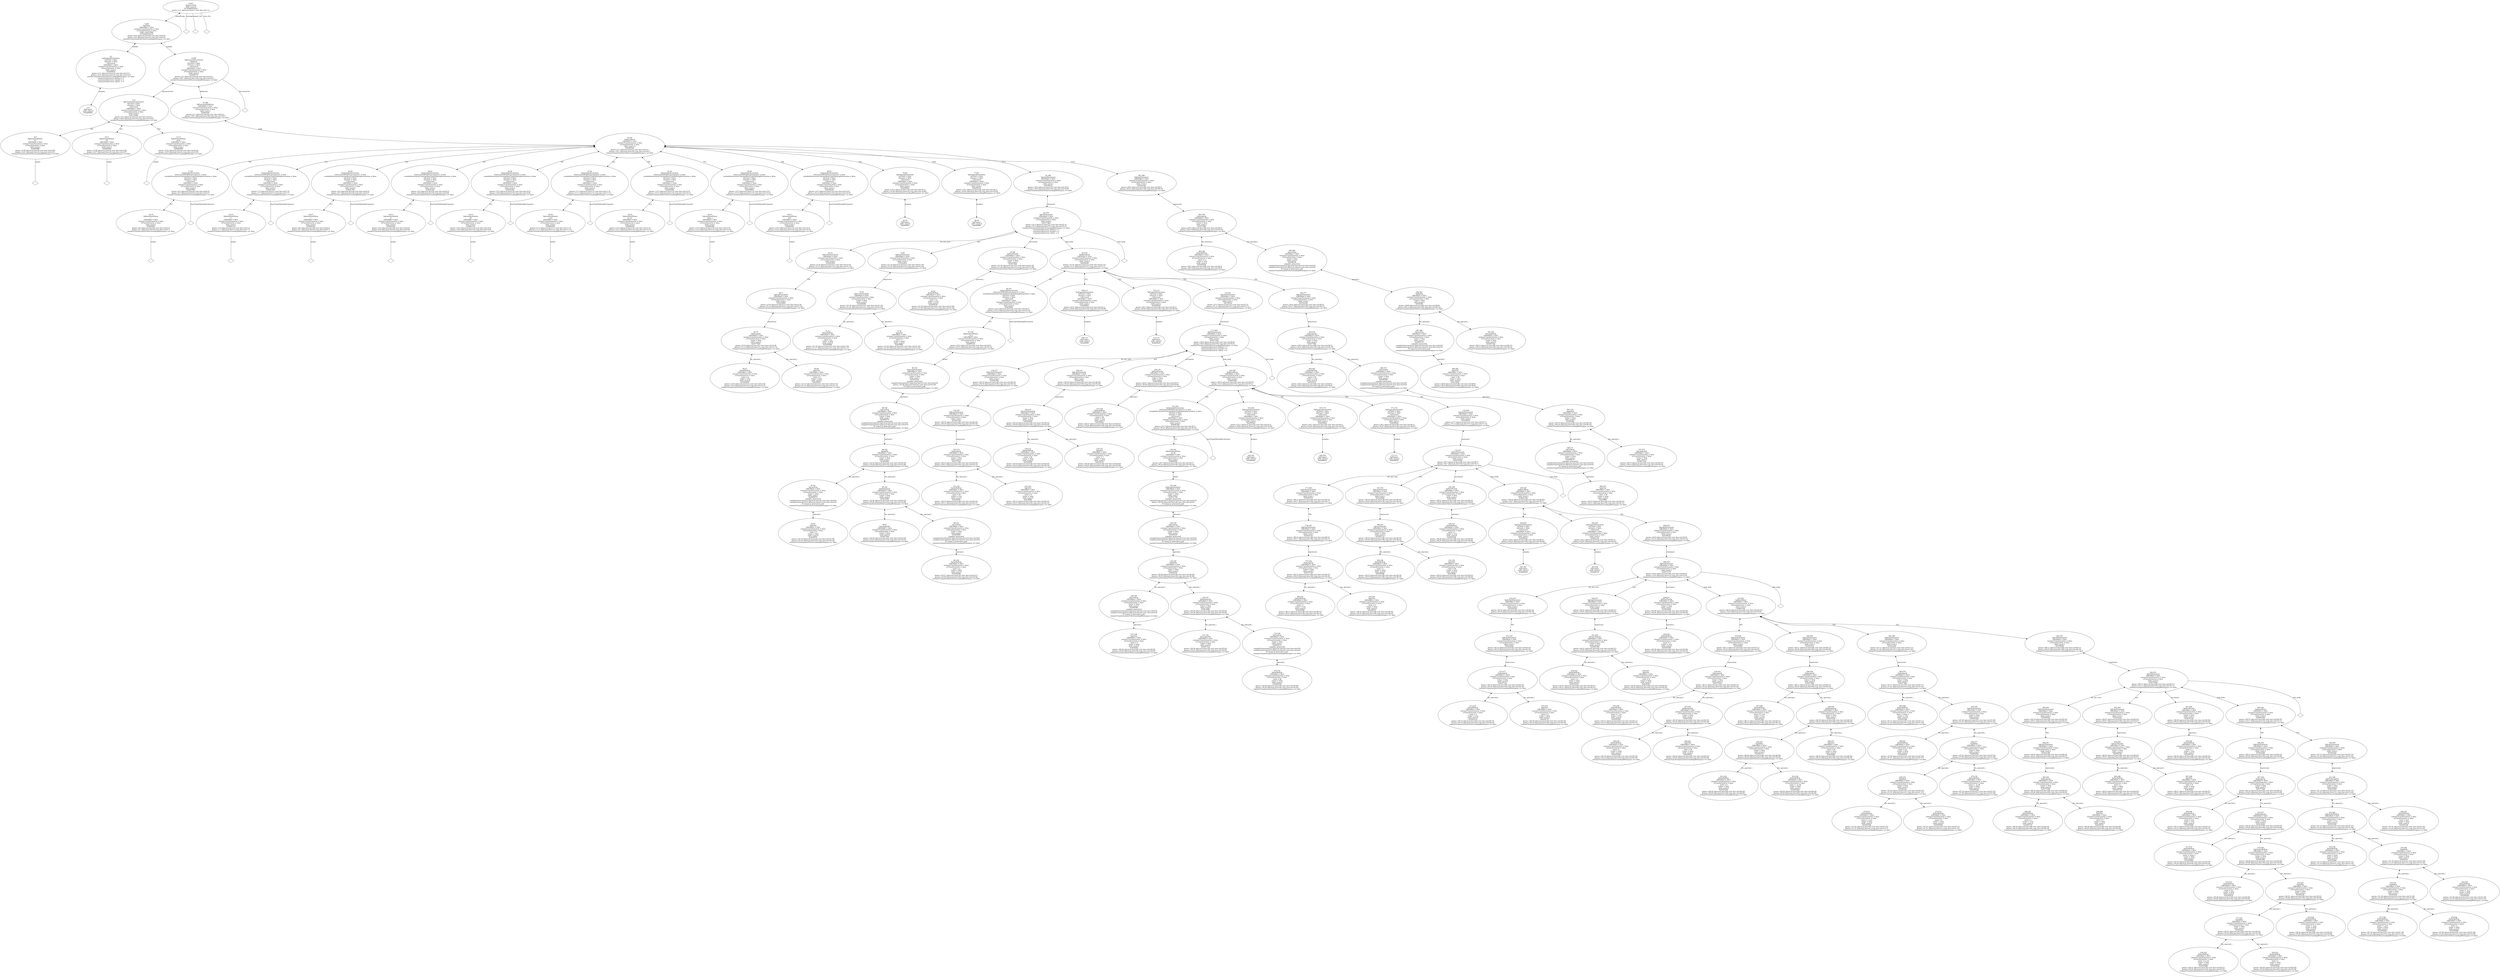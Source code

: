 digraph "G./gemm.c.dot" {
"0x4a698d0"[label="3:4\nSgPragma\nchild_count:0\n0x4a698d0\n" ];
"0x4a986e0"[label="2:5\nSgPragmaDeclaration\n isFriend = false \n isExtern = false \n!isForward\nisModified = false\ncontainsTransformation = false\nisTransformation = false\nchild_count:1\n0x4a986e0\ngemm.c:2:1 (physical line=2) (raw line:col=2:1)\ngemm.c:2:21 (physical line=2) (raw line:col=2:21)\ncontainsTransformationToSurroundingWhitespace == false\ncomments/directives (before) = 1\ncomments/directives (inside) = 0\ncomments/directives (after)  = 0\n" ];
"0x4a986e0" -> "0x4a698d0"[label="pragma" dir=both ];
"0x490d8f8"[label="8:9\nSgInitializedName\nm1\nisModified = false\ncontainsTransformation = false\nisTransformation = false\nchild_count:1\n0x490d8f8\ngemm.c:4:20 (physical line=4) (raw line:col=4:20)\ngemm.c:4:21 (physical line=4) (raw line:col=4:21)\ncontainsTransformationToSurroundingWhitespace == false\n" ];
"0x490d8f8" -> "0x490d8f8__initptr__null"[label="initptr" dir=none ];
"0x490d8f8__initptr__null"[label="" shape=diamond ];
"0x490db00"[label="10:11\nSgInitializedName\nm2\nisModified = false\ncontainsTransformation = false\nisTransformation = false\nchild_count:1\n0x490db00\ngemm.c:4:36 (physical line=4) (raw line:col=4:36)\ngemm.c:4:37 (physical line=4) (raw line:col=4:37)\ncontainsTransformationToSurroundingWhitespace == false\n" ];
"0x490db00" -> "0x490db00__initptr__null"[label="initptr" dir=none ];
"0x490db00__initptr__null"[label="" shape=diamond ];
"0x490dd08"[label="12:13\nSgInitializedName\nprod\nisModified = false\ncontainsTransformation = false\nisTransformation = false\nchild_count:1\n0x490dd08\ngemm.c:4:52 (physical line=4) (raw line:col=4:52)\ngemm.c:4:55 (physical line=4) (raw line:col=4:55)\ncontainsTransformationToSurroundingWhitespace == false\n" ];
"0x490dd08" -> "0x490dd08__initptr__null"[label="initptr" dir=none ];
"0x490dd08__initptr__null"[label="" shape=diamond ];
"0x4112d80"[label="7:14\nSgFunctionParameterList\n isFriend = false \n isExtern = false \n!isForward\nisModified = false\ncontainsTransformation = false\nisTransformation = false\nchild_count:3\n0x4112d80\ngemm.c:4:1 (physical line=4) (raw line:col=4:1)\ngemm.c:4:62 (physical line=4) (raw line:col=4:62)\ncontainsTransformationToSurroundingWhitespace == false\n" ];
"0x4112d80" -> "0x490d8f8"[label="*[0]" dir=both ];
"0x4112d80" -> "0x490db00"[label="*[1]" dir=both ];
"0x4112d80" -> "0x490dd08"[label="*[2]" dir=both ];
"0x490df10"[label="18:19\nSgInitializedName\ni\nisModified = false\ncontainsTransformation = false\nisTransformation = false\nchild_count:1\n0x490df10\ngemm.c:6:3 (physical line=6) (raw line:col=6:3)\ngemm.c:6:7 (physical line=6) (raw line:col=6:7)\ncontainsTransformationToSurroundingWhitespace == false\n" ];
"0x490df10" -> "0x490df10__initptr__null"[label="initptr" dir=none ];
"0x490df10__initptr__null"[label="" shape=diamond ];
"0x4e9c060"[label="17:20\nSgVariableDeclaration\n isAssociatedWithDeclarationList = false \n variableDeclarationContainsBaseTypeDefiningDeclaration = false \n isFriend = false \n isExtern = false \n!isForward\nisModified = false\ncontainsTransformation = false\nisTransformation = false\nchild_count:2\n0x4e9c060\ngemm.c:6:3 (physical line=6) (raw line:col=6:3)\ngemm.c:6:7 (physical line=6) (raw line:col=6:7)\ncontainsTransformationToSurroundingWhitespace == false\n" ];
"0x4e9c060" -> "0x4e9c060__baseTypeDefiningDeclaration__null"[label="baseTypeDefiningDeclaration" dir=none ];
"0x4e9c060__baseTypeDefiningDeclaration__null"[label="" shape=diamond ];
"0x4e9c060" -> "0x490df10"[label="*[1]" dir=both ];
"0x490e118"[label="22:23\nSgInitializedName\nk\nisModified = false\ncontainsTransformation = false\nisTransformation = false\nchild_count:1\n0x490e118\ngemm.c:7:3 (physical line=7) (raw line:col=7:3)\ngemm.c:7:7 (physical line=7) (raw line:col=7:7)\ncontainsTransformationToSurroundingWhitespace == false\n" ];
"0x490e118" -> "0x490e118__initptr__null"[label="initptr" dir=none ];
"0x490e118__initptr__null"[label="" shape=diamond ];
"0x4e9c3e0"[label="21:24\nSgVariableDeclaration\n isAssociatedWithDeclarationList = false \n variableDeclarationContainsBaseTypeDefiningDeclaration = false \n isFriend = false \n isExtern = false \n!isForward\nisModified = false\ncontainsTransformation = false\nisTransformation = false\nchild_count:2\n0x4e9c3e0\ngemm.c:7:3 (physical line=7) (raw line:col=7:3)\ngemm.c:7:7 (physical line=7) (raw line:col=7:7)\ncontainsTransformationToSurroundingWhitespace == false\n" ];
"0x4e9c3e0" -> "0x4e9c3e0__baseTypeDefiningDeclaration__null"[label="baseTypeDefiningDeclaration" dir=none ];
"0x4e9c3e0__baseTypeDefiningDeclaration__null"[label="" shape=diamond ];
"0x4e9c3e0" -> "0x490e118"[label="*[1]" dir=both ];
"0x490e320"[label="26:27\nSgInitializedName\nj\nisModified = false\ncontainsTransformation = false\nisTransformation = false\nchild_count:1\n0x490e320\ngemm.c:8:3 (physical line=8) (raw line:col=8:3)\ngemm.c:8:7 (physical line=8) (raw line:col=8:7)\ncontainsTransformationToSurroundingWhitespace == false\n" ];
"0x490e320" -> "0x490e320__initptr__null"[label="initptr" dir=none ];
"0x490e320__initptr__null"[label="" shape=diamond ];
"0x4e9c760"[label="25:28\nSgVariableDeclaration\n isAssociatedWithDeclarationList = false \n variableDeclarationContainsBaseTypeDefiningDeclaration = false \n isFriend = false \n isExtern = false \n!isForward\nisModified = false\ncontainsTransformation = false\nisTransformation = false\nchild_count:2\n0x4e9c760\ngemm.c:8:3 (physical line=8) (raw line:col=8:3)\ngemm.c:8:7 (physical line=8) (raw line:col=8:7)\ncontainsTransformationToSurroundingWhitespace == false\n" ];
"0x4e9c760" -> "0x4e9c760__baseTypeDefiningDeclaration__null"[label="baseTypeDefiningDeclaration" dir=none ];
"0x4e9c760__baseTypeDefiningDeclaration__null"[label="" shape=diamond ];
"0x4e9c760" -> "0x490e320"[label="*[1]" dir=both ];
"0x490e528"[label="30:31\nSgInitializedName\njj\nisModified = false\ncontainsTransformation = false\nisTransformation = false\nchild_count:1\n0x490e528\ngemm.c:9:3 (physical line=9) (raw line:col=9:3)\ngemm.c:9:8 (physical line=9) (raw line:col=9:8)\ncontainsTransformationToSurroundingWhitespace == false\n" ];
"0x490e528" -> "0x490e528__initptr__null"[label="initptr" dir=none ];
"0x490e528__initptr__null"[label="" shape=diamond ];
"0x4e9cae0"[label="29:32\nSgVariableDeclaration\n isAssociatedWithDeclarationList = false \n variableDeclarationContainsBaseTypeDefiningDeclaration = false \n isFriend = false \n isExtern = false \n!isForward\nisModified = false\ncontainsTransformation = false\nisTransformation = false\nchild_count:2\n0x4e9cae0\ngemm.c:9:3 (physical line=9) (raw line:col=9:3)\ngemm.c:9:8 (physical line=9) (raw line:col=9:8)\ncontainsTransformationToSurroundingWhitespace == false\n" ];
"0x4e9cae0" -> "0x4e9cae0__baseTypeDefiningDeclaration__null"[label="baseTypeDefiningDeclaration" dir=none ];
"0x4e9cae0__baseTypeDefiningDeclaration__null"[label="" shape=diamond ];
"0x4e9cae0" -> "0x490e528"[label="*[1]" dir=both ];
"0x490e730"[label="34:35\nSgInitializedName\nkk\nisModified = false\ncontainsTransformation = false\nisTransformation = false\nchild_count:1\n0x490e730\ngemm.c:10:3 (physical line=10) (raw line:col=10:3)\ngemm.c:10:8 (physical line=10) (raw line:col=10:8)\ncontainsTransformationToSurroundingWhitespace == false\n" ];
"0x490e730" -> "0x490e730__initptr__null"[label="initptr" dir=none ];
"0x490e730__initptr__null"[label="" shape=diamond ];
"0x4e9ce60"[label="33:36\nSgVariableDeclaration\n isAssociatedWithDeclarationList = false \n variableDeclarationContainsBaseTypeDefiningDeclaration = false \n isFriend = false \n isExtern = false \n!isForward\nisModified = false\ncontainsTransformation = false\nisTransformation = false\nchild_count:2\n0x4e9ce60\ngemm.c:10:3 (physical line=10) (raw line:col=10:3)\ngemm.c:10:8 (physical line=10) (raw line:col=10:8)\ncontainsTransformationToSurroundingWhitespace == false\n" ];
"0x4e9ce60" -> "0x4e9ce60__baseTypeDefiningDeclaration__null"[label="baseTypeDefiningDeclaration" dir=none ];
"0x4e9ce60__baseTypeDefiningDeclaration__null"[label="" shape=diamond ];
"0x4e9ce60" -> "0x490e730"[label="*[1]" dir=both ];
"0x490e938"[label="38:39\nSgInitializedName\ni_row\nisModified = false\ncontainsTransformation = false\nisTransformation = false\nchild_count:1\n0x490e938\ngemm.c:11:3 (physical line=11) (raw line:col=11:3)\ngemm.c:11:11 (physical line=11) (raw line:col=11:11)\ncontainsTransformationToSurroundingWhitespace == false\n" ];
"0x490e938" -> "0x490e938__initptr__null"[label="initptr" dir=none ];
"0x490e938__initptr__null"[label="" shape=diamond ];
"0x4e9d1e0"[label="37:40\nSgVariableDeclaration\n isAssociatedWithDeclarationList = false \n variableDeclarationContainsBaseTypeDefiningDeclaration = false \n isFriend = false \n isExtern = false \n!isForward\nisModified = false\ncontainsTransformation = false\nisTransformation = false\nchild_count:2\n0x4e9d1e0\ngemm.c:11:3 (physical line=11) (raw line:col=11:3)\ngemm.c:11:11 (physical line=11) (raw line:col=11:11)\ncontainsTransformationToSurroundingWhitespace == false\n" ];
"0x4e9d1e0" -> "0x4e9d1e0__baseTypeDefiningDeclaration__null"[label="baseTypeDefiningDeclaration" dir=none ];
"0x4e9d1e0__baseTypeDefiningDeclaration__null"[label="" shape=diamond ];
"0x4e9d1e0" -> "0x490e938"[label="*[1]" dir=both ];
"0x490eb40"[label="42:43\nSgInitializedName\nk_row\nisModified = false\ncontainsTransformation = false\nisTransformation = false\nchild_count:1\n0x490eb40\ngemm.c:12:3 (physical line=12) (raw line:col=12:3)\ngemm.c:12:11 (physical line=12) (raw line:col=12:11)\ncontainsTransformationToSurroundingWhitespace == false\n" ];
"0x490eb40" -> "0x490eb40__initptr__null"[label="initptr" dir=none ];
"0x490eb40__initptr__null"[label="" shape=diamond ];
"0x4e9d560"[label="41:44\nSgVariableDeclaration\n isAssociatedWithDeclarationList = false \n variableDeclarationContainsBaseTypeDefiningDeclaration = false \n isFriend = false \n isExtern = false \n!isForward\nisModified = false\ncontainsTransformation = false\nisTransformation = false\nchild_count:2\n0x4e9d560\ngemm.c:12:3 (physical line=12) (raw line:col=12:3)\ngemm.c:12:11 (physical line=12) (raw line:col=12:11)\ncontainsTransformationToSurroundingWhitespace == false\n" ];
"0x4e9d560" -> "0x4e9d560__baseTypeDefiningDeclaration__null"[label="baseTypeDefiningDeclaration" dir=none ];
"0x4e9d560__baseTypeDefiningDeclaration__null"[label="" shape=diamond ];
"0x4e9d560" -> "0x490eb40"[label="*[1]" dir=both ];
"0x490ed48"[label="46:47\nSgInitializedName\ntemp_x\nisModified = false\ncontainsTransformation = false\nisTransformation = false\nchild_count:1\n0x490ed48\ngemm.c:13:3 (physical line=13) (raw line:col=13:3)\ngemm.c:13:15 (physical line=13) (raw line:col=13:15)\ncontainsTransformationToSurroundingWhitespace == false\n" ];
"0x490ed48" -> "0x490ed48__initptr__null"[label="initptr" dir=none ];
"0x490ed48__initptr__null"[label="" shape=diamond ];
"0x4e9d8e0"[label="45:48\nSgVariableDeclaration\n isAssociatedWithDeclarationList = false \n variableDeclarationContainsBaseTypeDefiningDeclaration = false \n isFriend = false \n isExtern = false \n!isForward\nisModified = false\ncontainsTransformation = false\nisTransformation = false\nchild_count:2\n0x4e9d8e0\ngemm.c:13:3 (physical line=13) (raw line:col=13:3)\ngemm.c:13:15 (physical line=13) (raw line:col=13:15)\ncontainsTransformationToSurroundingWhitespace == false\n" ];
"0x4e9d8e0" -> "0x4e9d8e0__baseTypeDefiningDeclaration__null"[label="baseTypeDefiningDeclaration" dir=none ];
"0x4e9d8e0__baseTypeDefiningDeclaration__null"[label="" shape=diamond ];
"0x4e9d8e0" -> "0x490ed48"[label="*[1]" dir=both ];
"0x490ef50"[label="50:51\nSgInitializedName\nmul\nisModified = false\ncontainsTransformation = false\nisTransformation = false\nchild_count:1\n0x490ef50\ngemm.c:14:3 (physical line=14) (raw line:col=14:3)\ngemm.c:14:12 (physical line=14) (raw line:col=14:12)\ncontainsTransformationToSurroundingWhitespace == false\n" ];
"0x490ef50" -> "0x490ef50__initptr__null"[label="initptr" dir=none ];
"0x490ef50__initptr__null"[label="" shape=diamond ];
"0x4e9dc60"[label="49:52\nSgVariableDeclaration\n isAssociatedWithDeclarationList = false \n variableDeclarationContainsBaseTypeDefiningDeclaration = false \n isFriend = false \n isExtern = false \n!isForward\nisModified = false\ncontainsTransformation = false\nisTransformation = false\nchild_count:2\n0x4e9dc60\ngemm.c:14:3 (physical line=14) (raw line:col=14:3)\ngemm.c:14:12 (physical line=14) (raw line:col=14:12)\ncontainsTransformationToSurroundingWhitespace == false\n" ];
"0x4e9dc60" -> "0x4e9dc60__baseTypeDefiningDeclaration__null"[label="baseTypeDefiningDeclaration" dir=none ];
"0x4e9dc60__baseTypeDefiningDeclaration__null"[label="" shape=diamond ];
"0x4e9dc60" -> "0x490ef50"[label="*[1]" dir=both ];
"0x4a69930"[label="54:55\nSgPragma\nchild_count:0\n0x4a69930\n" ];
"0x4a989e0"[label="53:56\nSgPragmaDeclaration\n isFriend = false \n isExtern = false \n!isForward\nisModified = false\ncontainsTransformation = false\nisTransformation = false\nchild_count:1\n0x4a989e0\ngemm.c:16:1 (physical line=16) (raw line:col=16:1)\ngemm.c:16:40 (physical line=16) (raw line:col=16:40)\ncontainsTransformationToSurroundingWhitespace == false\n" ];
"0x4a989e0" -> "0x4a69930"[label="pragma" dir=both ];
"0x4a69990"[label="58:59\nSgPragma\nchild_count:0\n0x4a69990\n" ];
"0x4a98ce0"[label="57:60\nSgPragmaDeclaration\n isFriend = false \n isExtern = false \n!isForward\nisModified = false\ncontainsTransformation = false\nisTransformation = false\nchild_count:1\n0x4a98ce0\ngemm.c:18:1 (physical line=18) (raw line:col=18:1)\ngemm.c:18:43 (physical line=18) (raw line:col=18:43)\ncontainsTransformationToSurroundingWhitespace == false\n" ];
"0x4a98ce0" -> "0x4a69990"[label="pragma" dir=both ];
"0x5344d50"[label="66:67\nSgVarRefExp\nisModified = false\ncontainsTransformation = false\nisTransformation = false\n name = jj\n lvalue = true\nchild_count:0\n0x5344d50\ngemm.c:21:8 (physical line=21) (raw line:col=21:8)\ngemm.c:21:9 (physical line=21) (raw line:col=21:9)\ncontainsTransformationToSurroundingWhitespace == false\n" ];
"0x4c0f870"[label="68:69\nSgIntVal\nisModified = false\ncontainsTransformation = false\nisTransformation = false\n value = 0\n lvalue = false\nchild_count:0\n0x4c0f870\ngemm.c:21:13 (physical line=21) (raw line:col=21:13)\ngemm.c:21:13 (physical line=21) (raw line:col=21:13)\ncontainsTransformationToSurroundingWhitespace == false\n" ];
"0x5377b50"[label="65:70\nSgAssignOp\nisModified = false\ncontainsTransformation = false\nisTransformation = false\n lvalue = false\nchild_count:2\n0x5377b50\ngemm.c:21:8 (physical line=21) (raw line:col=21:8)\ngemm.c:21:13 (physical line=21) (raw line:col=21:13)\ncontainsTransformationToSurroundingWhitespace == false\n" ];
"0x5377b50" -> "0x5344d50"[label="lhs_operand_i" dir=both ];
"0x5377b50" -> "0x4c0f870"[label="rhs_operand_i" dir=both ];
"0x53ae660"[label="64:71\nSgExprStatement\nisModified = false\ncontainsTransformation = false\nisTransformation = false\nchild_count:1\n0x53ae660\ngemm.c:21:8 (physical line=21) (raw line:col=21:8)\ngemm.c:21:14 (physical line=21) (raw line:col=21:14)\ncontainsTransformationToSurroundingWhitespace == false\n" ];
"0x53ae660" -> "0x5377b50"[label="expression" dir=both ];
"0x530e2b0"[label="63:72\nSgForInitStatement\nisModified = false\ncontainsTransformation = false\nisTransformation = false\nchild_count:1\n0x530e2b0\ngemm.c:21:8 (physical line=21) (raw line:col=21:8)\ngemm.c:21:14 (physical line=21) (raw line:col=21:14)\ncontainsTransformationToSurroundingWhitespace == false\n" ];
"0x530e2b0" -> "0x53ae660"[label="*[0]" dir=both ];
"0x5344db8"[label="75:76\nSgVarRefExp\nisModified = false\ncontainsTransformation = false\nisTransformation = false\n name = jj\n lvalue = false\nchild_count:0\n0x5344db8\ngemm.c:21:16 (physical line=21) (raw line:col=21:16)\ngemm.c:21:17 (physical line=21) (raw line:col=21:17)\ncontainsTransformationToSurroundingWhitespace == false\n" ];
"0x4c0f8f0"[label="77:78\nSgIntVal\nisModified = false\ncontainsTransformation = false\nisTransformation = false\n value = 7\n lvalue = false\nchild_count:0\n0x4c0f8f0\ngemm.c:21:22 (physical line=21) (raw line:col=21:22)\ngemm.c:21:22 (physical line=21) (raw line:col=21:22)\ncontainsTransformationToSurroundingWhitespace == false\n" ];
"0x53dd490"[label="74:79\nSgLessOrEqualOp\nisModified = false\ncontainsTransformation = false\nisTransformation = false\n lvalue = false\nchild_count:2\n0x53dd490\ngemm.c:21:16 (physical line=21) (raw line:col=21:16)\ngemm.c:21:22 (physical line=21) (raw line:col=21:22)\ncontainsTransformationToSurroundingWhitespace == false\n" ];
"0x53dd490" -> "0x5344db8"[label="lhs_operand_i" dir=both ];
"0x53dd490" -> "0x4c0f8f0"[label="rhs_operand_i" dir=both ];
"0x53ae6c0"[label="73:80\nSgExprStatement\nisModified = false\ncontainsTransformation = false\nisTransformation = false\nchild_count:1\n0x53ae6c0\ngemm.c:21:16 (physical line=21) (raw line:col=21:16)\ngemm.c:21:22 (physical line=21) (raw line:col=21:22)\ncontainsTransformationToSurroundingWhitespace == false\n" ];
"0x53ae6c0" -> "0x53dd490"[label="expression" dir=both ];
"0x5344e20"[label="82:83\nSgVarRefExp\nisModified = false\ncontainsTransformation = false\nisTransformation = false\n name = jj\n lvalue = true\nchild_count:0\n0x5344e20\ngemm.c:21:25 (physical line=21) (raw line:col=21:25)\ngemm.c:21:26 (physical line=21) (raw line:col=21:26)\ncontainsTransformationToSurroundingWhitespace == false\n" ];
"0x5413fa0"[label="81:84\nSgPlusPlusOp\nisModified = false\ncontainsTransformation = false\nisTransformation = false\n lvalue = false\nchild_count:1\n0x5413fa0\ngemm.c:21:25 (physical line=21) (raw line:col=21:25)\ngemm.c:21:28 (physical line=21) (raw line:col=21:28)\ncontainsTransformationToSurroundingWhitespace == false\n" ];
"0x5413fa0" -> "0x5344e20"[label="operand_i" dir=both ];
"0x4c0f970"[label="92:93\nSgIntVal\nisModified = false\ncontainsTransformation = false\nisTransformation = false\n value = 0\n lvalue = false\nchild_count:0\n0x4c0f970\ngemm.c:22:18 (physical line=22) (raw line:col=22:18)\ngemm.c:22:18 (physical line=22) (raw line:col=22:18)\ncontainsTransformationToSurroundingWhitespace == false\n" ];
"0x5485870"[label="91:94\nSgCastExp\nisModified = false\ncontainsTransformation = false\nisTransformation = false\n lvalue = false\nchild_count:1\n0x5485870\ncompiler generated\ncompilerGenerated:0:0 (physical line=0) (raw line:col=0:0)\ncompilerGenerated:0:0 (physical line=0) (raw line:col=0:0)\nIS output in generated code\ncontainsTransformationToSurroundingWhitespace == false\n" ];
"0x5485870" -> "0x4c0f970"[label="operand_i" dir=both ];
"0x54470e0"[label="96:97\nSgLongIntVal\nisModified = false\ncontainsTransformation = false\nisTransformation = false\n lvalue = false\nchild_count:0\n0x54470e0\ngemm.c:22:22 (physical line=22) (raw line:col=22:22)\ngemm.c:22:23 (physical line=22) (raw line:col=22:23)\ncontainsTransformationToSurroundingWhitespace == false\n" ];
"0x5344e88"[label="99:100\nSgVarRefExp\nisModified = false\ncontainsTransformation = false\nisTransformation = false\n name = jj\n lvalue = false\nchild_count:0\n0x5344e88\ngemm.c:22:27 (physical line=22) (raw line:col=22:27)\ngemm.c:22:28 (physical line=22) (raw line:col=22:28)\ncontainsTransformationToSurroundingWhitespace == false\n" ];
"0x54858f0"[label="98:101\nSgCastExp\nisModified = false\ncontainsTransformation = false\nisTransformation = false\n lvalue = false\nchild_count:1\n0x54858f0\ncompiler generated\ncompilerGenerated:0:0 (physical line=0) (raw line:col=0:0)\ncompilerGenerated:0:0 (physical line=0) (raw line:col=0:0)\nIS output in generated code\ncontainsTransformationToSurroundingWhitespace == false\n" ];
"0x54858f0" -> "0x5344e88"[label="operand_i" dir=both ];
"0x54c4080"[label="95:102\nSgMultiplyOp\nisModified = false\ncontainsTransformation = false\nisTransformation = false\n lvalue = false\nchild_count:2\n0x54c4080\ngemm.c:22:22 (physical line=22) (raw line:col=22:22)\ngemm.c:22:28 (physical line=22) (raw line:col=22:28)\ncontainsTransformationToSurroundingWhitespace == false\n" ];
"0x54c4080" -> "0x54470e0"[label="lhs_operand_i" dir=both ];
"0x54c4080" -> "0x54858f0"[label="rhs_operand_i" dir=both ];
"0x54fab90"[label="90:103\nSgAddOp\nisModified = false\ncontainsTransformation = false\nisTransformation = false\n lvalue = false\nchild_count:2\n0x54fab90\ngemm.c:22:18 (physical line=22) (raw line:col=22:18)\ngemm.c:22:28 (physical line=22) (raw line:col=22:28)\ncontainsTransformationToSurroundingWhitespace == false\n" ];
"0x54fab90" -> "0x5485870"[label="lhs_operand_i" dir=both ];
"0x54fab90" -> "0x54c4080"[label="rhs_operand_i" dir=both ];
"0x5485970"[label="89:104\nSgCastExp\nisModified = false\ncontainsTransformation = false\nisTransformation = false\n lvalue = false\nchild_count:1\n0x5485970\ncompiler generated\ncompilerGenerated:0:0 (physical line=0) (raw line:col=0:0)\ncompilerGenerated:0:0 (physical line=0) (raw line:col=0:0)\nIS output in generated code\ncontainsTransformationToSurroundingWhitespace == false\n" ];
"0x5485970" -> "0x54fab90"[label="operand_i" dir=both ];
"0x55316a0"[label="88:105\nSgAssignInitializer\nisModified = false\ncontainsTransformation = false\nisTransformation = false\n lvalue = false\nchild_count:1\n0x55316a0\ncompiler generated\ncompilerGenerated:0:0 (physical line=0) (raw line:col=0:0)\ngemm.c:22:28 (physical line=22) (raw line:col=22:28)\nIS output in generated code\ncontainsTransformationToSurroundingWhitespace == false\n" ];
"0x55316a0" -> "0x5485970"[label="operand_i" dir=both ];
"0x490f158"[label="87:106\nSgInitializedName\n_in_jj\nisModified = false\ncontainsTransformation = false\nisTransformation = false\nchild_count:1\n0x490f158\ngemm.c:22:5 (physical line=22) (raw line:col=22:5)\ngemm.c:22:14 (physical line=22) (raw line:col=22:14)\ncontainsTransformationToSurroundingWhitespace == false\n" ];
"0x490f158" -> "0x55316a0"[label="initptr" dir=both ];
"0x4e9dfe0"[label="86:107\nSgVariableDeclaration\n isAssociatedWithDeclarationList = false \n variableDeclarationContainsBaseTypeDefiningDeclaration = false \n isFriend = false \n isExtern = false \n!isForward\nisModified = false\ncontainsTransformation = false\nisTransformation = false\nchild_count:2\n0x4e9dfe0\ngemm.c:22:5 (physical line=22) (raw line:col=22:5)\ngemm.c:22:14 (physical line=22) (raw line:col=22:14)\ncontainsTransformationToSurroundingWhitespace == false\n" ];
"0x4e9dfe0" -> "0x4e9dfe0__baseTypeDefiningDeclaration__null"[label="baseTypeDefiningDeclaration" dir=none ];
"0x4e9dfe0__baseTypeDefiningDeclaration__null"[label="" shape=diamond ];
"0x4e9dfe0" -> "0x490f158"[label="*[1]" dir=both ];
"0x4a699f0"[label="109:110\nSgPragma\nchild_count:0\n0x4a699f0\n" ];
"0x4a98fe0"[label="108:111\nSgPragmaDeclaration\n isFriend = false \n isExtern = false \n!isForward\nisModified = false\ncontainsTransformation = false\nisTransformation = false\nchild_count:1\n0x4a98fe0\ngemm.c:24:1 (physical line=24) (raw line:col=24:1)\ngemm.c:24:40 (physical line=24) (raw line:col=24:40)\ncontainsTransformationToSurroundingWhitespace == false\n" ];
"0x4a98fe0" -> "0x4a699f0"[label="pragma" dir=both ];
"0x4a69a50"[label="113:114\nSgPragma\nchild_count:0\n0x4a69a50\n" ];
"0x4a992e0"[label="112:115\nSgPragmaDeclaration\n isFriend = false \n isExtern = false \n!isForward\nisModified = false\ncontainsTransformation = false\nisTransformation = false\nchild_count:1\n0x4a992e0\ngemm.c:26:1 (physical line=26) (raw line:col=26:1)\ngemm.c:26:43 (physical line=26) (raw line:col=26:43)\ncontainsTransformationToSurroundingWhitespace == false\n" ];
"0x4a992e0" -> "0x4a69a50"[label="pragma" dir=both ];
"0x5344ef0"[label="121:122\nSgVarRefExp\nisModified = false\ncontainsTransformation = false\nisTransformation = false\n name = kk\n lvalue = true\nchild_count:0\n0x5344ef0\ngemm.c:29:10 (physical line=29) (raw line:col=29:10)\ngemm.c:29:11 (physical line=29) (raw line:col=29:11)\ncontainsTransformationToSurroundingWhitespace == false\n" ];
"0x4c0f9f0"[label="123:124\nSgIntVal\nisModified = false\ncontainsTransformation = false\nisTransformation = false\n value = 0\n lvalue = false\nchild_count:0\n0x4c0f9f0\ngemm.c:29:15 (physical line=29) (raw line:col=29:15)\ngemm.c:29:15 (physical line=29) (raw line:col=29:15)\ncontainsTransformationToSurroundingWhitespace == false\n" ];
"0x5377bc0"[label="120:125\nSgAssignOp\nisModified = false\ncontainsTransformation = false\nisTransformation = false\n lvalue = false\nchild_count:2\n0x5377bc0\ngemm.c:29:10 (physical line=29) (raw line:col=29:10)\ngemm.c:29:15 (physical line=29) (raw line:col=29:15)\ncontainsTransformationToSurroundingWhitespace == false\n" ];
"0x5377bc0" -> "0x5344ef0"[label="lhs_operand_i" dir=both ];
"0x5377bc0" -> "0x4c0f9f0"[label="rhs_operand_i" dir=both ];
"0x53ae720"[label="119:126\nSgExprStatement\nisModified = false\ncontainsTransformation = false\nisTransformation = false\nchild_count:1\n0x53ae720\ngemm.c:29:10 (physical line=29) (raw line:col=29:10)\ngemm.c:29:16 (physical line=29) (raw line:col=29:16)\ncontainsTransformationToSurroundingWhitespace == false\n" ];
"0x53ae720" -> "0x5377bc0"[label="expression" dir=both ];
"0x530e390"[label="118:127\nSgForInitStatement\nisModified = false\ncontainsTransformation = false\nisTransformation = false\nchild_count:1\n0x530e390\ngemm.c:29:10 (physical line=29) (raw line:col=29:10)\ngemm.c:29:16 (physical line=29) (raw line:col=29:16)\ncontainsTransformationToSurroundingWhitespace == false\n" ];
"0x530e390" -> "0x53ae720"[label="*[0]" dir=both ];
"0x5344f58"[label="130:131\nSgVarRefExp\nisModified = false\ncontainsTransformation = false\nisTransformation = false\n name = kk\n lvalue = false\nchild_count:0\n0x5344f58\ngemm.c:29:18 (physical line=29) (raw line:col=29:18)\ngemm.c:29:19 (physical line=29) (raw line:col=29:19)\ncontainsTransformationToSurroundingWhitespace == false\n" ];
"0x4c0fa70"[label="132:133\nSgIntVal\nisModified = false\ncontainsTransformation = false\nisTransformation = false\n value = 7\n lvalue = false\nchild_count:0\n0x4c0fa70\ngemm.c:29:24 (physical line=29) (raw line:col=29:24)\ngemm.c:29:24 (physical line=29) (raw line:col=29:24)\ncontainsTransformationToSurroundingWhitespace == false\n" ];
"0x53dd500"[label="129:134\nSgLessOrEqualOp\nisModified = false\ncontainsTransformation = false\nisTransformation = false\n lvalue = false\nchild_count:2\n0x53dd500\ngemm.c:29:18 (physical line=29) (raw line:col=29:18)\ngemm.c:29:24 (physical line=29) (raw line:col=29:24)\ncontainsTransformationToSurroundingWhitespace == false\n" ];
"0x53dd500" -> "0x5344f58"[label="lhs_operand_i" dir=both ];
"0x53dd500" -> "0x4c0fa70"[label="rhs_operand_i" dir=both ];
"0x53ae780"[label="128:135\nSgExprStatement\nisModified = false\ncontainsTransformation = false\nisTransformation = false\nchild_count:1\n0x53ae780\ngemm.c:29:18 (physical line=29) (raw line:col=29:18)\ngemm.c:29:24 (physical line=29) (raw line:col=29:24)\ncontainsTransformationToSurroundingWhitespace == false\n" ];
"0x53ae780" -> "0x53dd500"[label="expression" dir=both ];
"0x5344fc0"[label="137:138\nSgVarRefExp\nisModified = false\ncontainsTransformation = false\nisTransformation = false\n name = kk\n lvalue = true\nchild_count:0\n0x5344fc0\ngemm.c:29:27 (physical line=29) (raw line:col=29:27)\ngemm.c:29:28 (physical line=29) (raw line:col=29:28)\ncontainsTransformationToSurroundingWhitespace == false\n" ];
"0x5414008"[label="136:139\nSgPlusPlusOp\nisModified = false\ncontainsTransformation = false\nisTransformation = false\n lvalue = false\nchild_count:1\n0x5414008\ngemm.c:29:27 (physical line=29) (raw line:col=29:27)\ngemm.c:29:30 (physical line=29) (raw line:col=29:30)\ncontainsTransformationToSurroundingWhitespace == false\n" ];
"0x5414008" -> "0x5344fc0"[label="operand_i" dir=both ];
"0x4c0faf0"[label="147:148\nSgIntVal\nisModified = false\ncontainsTransformation = false\nisTransformation = false\n value = 0\n lvalue = false\nchild_count:0\n0x4c0faf0\ngemm.c:30:20 (physical line=30) (raw line:col=30:20)\ngemm.c:30:20 (physical line=30) (raw line:col=30:20)\ncontainsTransformationToSurroundingWhitespace == false\n" ];
"0x54859f0"[label="146:149\nSgCastExp\nisModified = false\ncontainsTransformation = false\nisTransformation = false\n lvalue = false\nchild_count:1\n0x54859f0\ncompiler generated\ncompilerGenerated:0:0 (physical line=0) (raw line:col=0:0)\ncompilerGenerated:0:0 (physical line=0) (raw line:col=0:0)\nIS output in generated code\ncontainsTransformationToSurroundingWhitespace == false\n" ];
"0x54859f0" -> "0x4c0faf0"[label="operand_i" dir=both ];
"0x54471e0"[label="151:152\nSgLongIntVal\nisModified = false\ncontainsTransformation = false\nisTransformation = false\n lvalue = false\nchild_count:0\n0x54471e0\ngemm.c:30:24 (physical line=30) (raw line:col=30:24)\ngemm.c:30:25 (physical line=30) (raw line:col=30:25)\ncontainsTransformationToSurroundingWhitespace == false\n" ];
"0x5345028"[label="154:155\nSgVarRefExp\nisModified = false\ncontainsTransformation = false\nisTransformation = false\n name = kk\n lvalue = false\nchild_count:0\n0x5345028\ngemm.c:30:29 (physical line=30) (raw line:col=30:29)\ngemm.c:30:30 (physical line=30) (raw line:col=30:30)\ncontainsTransformationToSurroundingWhitespace == false\n" ];
"0x5485a70"[label="153:156\nSgCastExp\nisModified = false\ncontainsTransformation = false\nisTransformation = false\n lvalue = false\nchild_count:1\n0x5485a70\ncompiler generated\ncompilerGenerated:0:0 (physical line=0) (raw line:col=0:0)\ncompilerGenerated:0:0 (physical line=0) (raw line:col=0:0)\nIS output in generated code\ncontainsTransformationToSurroundingWhitespace == false\n" ];
"0x5485a70" -> "0x5345028"[label="operand_i" dir=both ];
"0x54c40f0"[label="150:157\nSgMultiplyOp\nisModified = false\ncontainsTransformation = false\nisTransformation = false\n lvalue = false\nchild_count:2\n0x54c40f0\ngemm.c:30:24 (physical line=30) (raw line:col=30:24)\ngemm.c:30:30 (physical line=30) (raw line:col=30:30)\ncontainsTransformationToSurroundingWhitespace == false\n" ];
"0x54c40f0" -> "0x54471e0"[label="lhs_operand_i" dir=both ];
"0x54c40f0" -> "0x5485a70"[label="rhs_operand_i" dir=both ];
"0x54fac00"[label="145:158\nSgAddOp\nisModified = false\ncontainsTransformation = false\nisTransformation = false\n lvalue = false\nchild_count:2\n0x54fac00\ngemm.c:30:20 (physical line=30) (raw line:col=30:20)\ngemm.c:30:30 (physical line=30) (raw line:col=30:30)\ncontainsTransformationToSurroundingWhitespace == false\n" ];
"0x54fac00" -> "0x54859f0"[label="lhs_operand_i" dir=both ];
"0x54fac00" -> "0x54c40f0"[label="rhs_operand_i" dir=both ];
"0x5485af0"[label="144:159\nSgCastExp\nisModified = false\ncontainsTransformation = false\nisTransformation = false\n lvalue = false\nchild_count:1\n0x5485af0\ncompiler generated\ncompilerGenerated:0:0 (physical line=0) (raw line:col=0:0)\ncompilerGenerated:0:0 (physical line=0) (raw line:col=0:0)\nIS output in generated code\ncontainsTransformationToSurroundingWhitespace == false\n" ];
"0x5485af0" -> "0x54fac00"[label="operand_i" dir=both ];
"0x5531708"[label="143:160\nSgAssignInitializer\nisModified = false\ncontainsTransformation = false\nisTransformation = false\n lvalue = false\nchild_count:1\n0x5531708\ncompiler generated\ncompilerGenerated:0:0 (physical line=0) (raw line:col=0:0)\ngemm.c:30:30 (physical line=30) (raw line:col=30:30)\nIS output in generated code\ncontainsTransformationToSurroundingWhitespace == false\n" ];
"0x5531708" -> "0x5485af0"[label="operand_i" dir=both ];
"0x490f360"[label="142:161\nSgInitializedName\n_in_kk\nisModified = false\ncontainsTransformation = false\nisTransformation = false\nchild_count:1\n0x490f360\ngemm.c:30:7 (physical line=30) (raw line:col=30:7)\ngemm.c:30:16 (physical line=30) (raw line:col=30:16)\ncontainsTransformationToSurroundingWhitespace == false\n" ];
"0x490f360" -> "0x5531708"[label="initptr" dir=both ];
"0x4e9e360"[label="141:162\nSgVariableDeclaration\n isAssociatedWithDeclarationList = false \n variableDeclarationContainsBaseTypeDefiningDeclaration = false \n isFriend = false \n isExtern = false \n!isForward\nisModified = false\ncontainsTransformation = false\nisTransformation = false\nchild_count:2\n0x4e9e360\ngemm.c:30:7 (physical line=30) (raw line:col=30:7)\ngemm.c:30:16 (physical line=30) (raw line:col=30:16)\ncontainsTransformationToSurroundingWhitespace == false\n" ];
"0x4e9e360" -> "0x4e9e360__baseTypeDefiningDeclaration__null"[label="baseTypeDefiningDeclaration" dir=none ];
"0x4e9e360__baseTypeDefiningDeclaration__null"[label="" shape=diamond ];
"0x4e9e360" -> "0x490f360"[label="*[1]" dir=both ];
"0x4a69ab0"[label="164:165\nSgPragma\nchild_count:0\n0x4a69ab0\n" ];
"0x4a995e0"[label="163:166\nSgPragmaDeclaration\n isFriend = false \n isExtern = false \n!isForward\nisModified = false\ncontainsTransformation = false\nisTransformation = false\nchild_count:1\n0x4a995e0\ngemm.c:32:1 (physical line=32) (raw line:col=32:1)\ngemm.c:32:40 (physical line=32) (raw line:col=32:40)\ncontainsTransformationToSurroundingWhitespace == false\n" ];
"0x4a995e0" -> "0x4a69ab0"[label="pragma" dir=both ];
"0x4a69b10"[label="168:169\nSgPragma\nchild_count:0\n0x4a69b10\n" ];
"0x4a998e0"[label="167:170\nSgPragmaDeclaration\n isFriend = false \n isExtern = false \n!isForward\nisModified = false\ncontainsTransformation = false\nisTransformation = false\nchild_count:1\n0x4a998e0\ngemm.c:34:1 (physical line=34) (raw line:col=34:1)\ngemm.c:34:43 (physical line=34) (raw line:col=34:43)\ncontainsTransformationToSurroundingWhitespace == false\n" ];
"0x4a998e0" -> "0x4a69b10"[label="pragma" dir=both ];
"0x4a69b70"[label="172:173\nSgPragma\nchild_count:0\n0x4a69b70\n" ];
"0x4a99be0"[label="171:174\nSgPragmaDeclaration\n isFriend = false \n isExtern = false \n!isForward\nisModified = false\ncontainsTransformation = false\nisTransformation = false\nchild_count:1\n0x4a99be0\ngemm.c:36:1 (physical line=36) (raw line:col=36:1)\ngemm.c:36:47 (physical line=36) (raw line:col=36:47)\ncontainsTransformationToSurroundingWhitespace == false\n" ];
"0x4a99be0" -> "0x4a69b70"[label="pragma" dir=both ];
"0x5345090"[label="180:181\nSgVarRefExp\nisModified = false\ncontainsTransformation = false\nisTransformation = false\n name = i\n lvalue = true\nchild_count:0\n0x5345090\ngemm.c:38:12 (physical line=38) (raw line:col=38:12)\ngemm.c:38:12 (physical line=38) (raw line:col=38:12)\ncontainsTransformationToSurroundingWhitespace == false\n" ];
"0x4c0fb70"[label="182:183\nSgIntVal\nisModified = false\ncontainsTransformation = false\nisTransformation = false\n value = 0\n lvalue = false\nchild_count:0\n0x4c0fb70\ngemm.c:38:16 (physical line=38) (raw line:col=38:16)\ngemm.c:38:16 (physical line=38) (raw line:col=38:16)\ncontainsTransformationToSurroundingWhitespace == false\n" ];
"0x5377c30"[label="179:184\nSgAssignOp\nisModified = false\ncontainsTransformation = false\nisTransformation = false\n lvalue = false\nchild_count:2\n0x5377c30\ngemm.c:38:12 (physical line=38) (raw line:col=38:12)\ngemm.c:38:16 (physical line=38) (raw line:col=38:16)\ncontainsTransformationToSurroundingWhitespace == false\n" ];
"0x5377c30" -> "0x5345090"[label="lhs_operand_i" dir=both ];
"0x5377c30" -> "0x4c0fb70"[label="rhs_operand_i" dir=both ];
"0x53ae7e0"[label="178:185\nSgExprStatement\nisModified = false\ncontainsTransformation = false\nisTransformation = false\nchild_count:1\n0x53ae7e0\ngemm.c:38:12 (physical line=38) (raw line:col=38:12)\ngemm.c:38:17 (physical line=38) (raw line:col=38:17)\ncontainsTransformationToSurroundingWhitespace == false\n" ];
"0x53ae7e0" -> "0x5377c30"[label="expression" dir=both ];
"0x530e470"[label="177:186\nSgForInitStatement\nisModified = false\ncontainsTransformation = false\nisTransformation = false\nchild_count:1\n0x530e470\ngemm.c:38:12 (physical line=38) (raw line:col=38:12)\ngemm.c:38:17 (physical line=38) (raw line:col=38:17)\ncontainsTransformationToSurroundingWhitespace == false\n" ];
"0x530e470" -> "0x53ae7e0"[label="*[0]" dir=both ];
"0x53450f8"[label="189:190\nSgVarRefExp\nisModified = false\ncontainsTransformation = false\nisTransformation = false\n name = i\n lvalue = false\nchild_count:0\n0x53450f8\ngemm.c:38:19 (physical line=38) (raw line:col=38:19)\ngemm.c:38:19 (physical line=38) (raw line:col=38:19)\ncontainsTransformationToSurroundingWhitespace == false\n" ];
"0x4c0fbf0"[label="191:192\nSgIntVal\nisModified = false\ncontainsTransformation = false\nisTransformation = false\n value = 64\n lvalue = false\nchild_count:0\n0x4c0fbf0\ngemm.c:38:23 (physical line=38) (raw line:col=38:23)\ngemm.c:38:24 (physical line=38) (raw line:col=38:24)\ncontainsTransformationToSurroundingWhitespace == false\n" ];
"0x5565110"[label="188:193\nSgLessThanOp\nisModified = false\ncontainsTransformation = false\nisTransformation = false\n lvalue = false\nchild_count:2\n0x5565110\ngemm.c:38:19 (physical line=38) (raw line:col=38:19)\ngemm.c:38:24 (physical line=38) (raw line:col=38:24)\ncontainsTransformationToSurroundingWhitespace == false\n" ];
"0x5565110" -> "0x53450f8"[label="lhs_operand_i" dir=both ];
"0x5565110" -> "0x4c0fbf0"[label="rhs_operand_i" dir=both ];
"0x53ae840"[label="187:194\nSgExprStatement\nisModified = false\ncontainsTransformation = false\nisTransformation = false\nchild_count:1\n0x53ae840\ngemm.c:38:19 (physical line=38) (raw line:col=38:19)\ngemm.c:38:24 (physical line=38) (raw line:col=38:24)\ncontainsTransformationToSurroundingWhitespace == false\n" ];
"0x53ae840" -> "0x5565110"[label="expression" dir=both ];
"0x5345160"[label="196:197\nSgVarRefExp\nisModified = false\ncontainsTransformation = false\nisTransformation = false\n name = i\n lvalue = true\nchild_count:0\n0x5345160\ngemm.c:38:29 (physical line=38) (raw line:col=38:29)\ngemm.c:38:29 (physical line=38) (raw line:col=38:29)\ncontainsTransformationToSurroundingWhitespace == false\n" ];
"0x5414070"[label="195:198\nSgPlusPlusOp\nisModified = false\ncontainsTransformation = false\nisTransformation = false\n lvalue = false\nchild_count:1\n0x5414070\ngemm.c:38:27 (physical line=38) (raw line:col=38:27)\ngemm.c:38:29 (physical line=38) (raw line:col=38:29)\ncontainsTransformationToSurroundingWhitespace == false\n" ];
"0x5414070" -> "0x5345160"[label="operand_i" dir=both ];
"0x4a69bd0"[label="201:202\nSgPragma\nchild_count:0\n0x4a69bd0\n" ];
"0x4a99ee0"[label="200:203\nSgPragmaDeclaration\n isFriend = false \n isExtern = false \n!isForward\nisModified = false\ncontainsTransformation = false\nisTransformation = false\nchild_count:1\n0x4a99ee0\ngemm.c:40:1 (physical line=40) (raw line:col=40:1)\ngemm.c:40:40 (physical line=40) (raw line:col=40:40)\ncontainsTransformationToSurroundingWhitespace == false\n" ];
"0x4a99ee0" -> "0x4a69bd0"[label="pragma" dir=both ];
"0x4a69c30"[label="205:206\nSgPragma\nchild_count:0\n0x4a69c30\n" ];
"0x4a9a1e0"[label="204:207\nSgPragmaDeclaration\n isFriend = false \n isExtern = false \n!isForward\nisModified = false\ncontainsTransformation = false\nisTransformation = false\nchild_count:1\n0x4a9a1e0\ngemm.c:42:1 (physical line=42) (raw line:col=42:1)\ngemm.c:42:43 (physical line=42) (raw line:col=42:43)\ncontainsTransformationToSurroundingWhitespace == false\n" ];
"0x4a9a1e0" -> "0x4a69c30"[label="pragma" dir=both ];
"0x53451c8"[label="213:214\nSgVarRefExp\nisModified = false\ncontainsTransformation = false\nisTransformation = false\n name = k\n lvalue = true\nchild_count:0\n0x53451c8\ngemm.c:44:14 (physical line=44) (raw line:col=44:14)\ngemm.c:44:14 (physical line=44) (raw line:col=44:14)\ncontainsTransformationToSurroundingWhitespace == false\n" ];
"0x4c0fc70"[label="215:216\nSgIntVal\nisModified = false\ncontainsTransformation = false\nisTransformation = false\n value = 0\n lvalue = false\nchild_count:0\n0x4c0fc70\ngemm.c:44:18 (physical line=44) (raw line:col=44:18)\ngemm.c:44:18 (physical line=44) (raw line:col=44:18)\ncontainsTransformationToSurroundingWhitespace == false\n" ];
"0x5377ca0"[label="212:217\nSgAssignOp\nisModified = false\ncontainsTransformation = false\nisTransformation = false\n lvalue = false\nchild_count:2\n0x5377ca0\ngemm.c:44:14 (physical line=44) (raw line:col=44:14)\ngemm.c:44:18 (physical line=44) (raw line:col=44:18)\ncontainsTransformationToSurroundingWhitespace == false\n" ];
"0x5377ca0" -> "0x53451c8"[label="lhs_operand_i" dir=both ];
"0x5377ca0" -> "0x4c0fc70"[label="rhs_operand_i" dir=both ];
"0x53ae8a0"[label="211:218\nSgExprStatement\nisModified = false\ncontainsTransformation = false\nisTransformation = false\nchild_count:1\n0x53ae8a0\ngemm.c:44:14 (physical line=44) (raw line:col=44:14)\ngemm.c:44:19 (physical line=44) (raw line:col=44:19)\ncontainsTransformationToSurroundingWhitespace == false\n" ];
"0x53ae8a0" -> "0x5377ca0"[label="expression" dir=both ];
"0x530e550"[label="210:219\nSgForInitStatement\nisModified = false\ncontainsTransformation = false\nisTransformation = false\nchild_count:1\n0x530e550\ngemm.c:44:14 (physical line=44) (raw line:col=44:14)\ngemm.c:44:19 (physical line=44) (raw line:col=44:19)\ncontainsTransformationToSurroundingWhitespace == false\n" ];
"0x530e550" -> "0x53ae8a0"[label="*[0]" dir=both ];
"0x5345230"[label="222:223\nSgVarRefExp\nisModified = false\ncontainsTransformation = false\nisTransformation = false\n name = k\n lvalue = false\nchild_count:0\n0x5345230\ngemm.c:44:21 (physical line=44) (raw line:col=44:21)\ngemm.c:44:21 (physical line=44) (raw line:col=44:21)\ncontainsTransformationToSurroundingWhitespace == false\n" ];
"0x4c0fcf0"[label="224:225\nSgIntVal\nisModified = false\ncontainsTransformation = false\nisTransformation = false\n value = 8\n lvalue = false\nchild_count:0\n0x4c0fcf0\ngemm.c:44:25 (physical line=44) (raw line:col=44:25)\ngemm.c:44:25 (physical line=44) (raw line:col=44:25)\ncontainsTransformationToSurroundingWhitespace == false\n" ];
"0x5565180"[label="221:226\nSgLessThanOp\nisModified = false\ncontainsTransformation = false\nisTransformation = false\n lvalue = false\nchild_count:2\n0x5565180\ngemm.c:44:21 (physical line=44) (raw line:col=44:21)\ngemm.c:44:25 (physical line=44) (raw line:col=44:25)\ncontainsTransformationToSurroundingWhitespace == false\n" ];
"0x5565180" -> "0x5345230"[label="lhs_operand_i" dir=both ];
"0x5565180" -> "0x4c0fcf0"[label="rhs_operand_i" dir=both ];
"0x53ae900"[label="220:227\nSgExprStatement\nisModified = false\ncontainsTransformation = false\nisTransformation = false\nchild_count:1\n0x53ae900\ngemm.c:44:21 (physical line=44) (raw line:col=44:21)\ngemm.c:44:25 (physical line=44) (raw line:col=44:25)\ncontainsTransformationToSurroundingWhitespace == false\n" ];
"0x53ae900" -> "0x5565180"[label="expression" dir=both ];
"0x5345298"[label="229:230\nSgVarRefExp\nisModified = false\ncontainsTransformation = false\nisTransformation = false\n name = k\n lvalue = true\nchild_count:0\n0x5345298\ngemm.c:44:30 (physical line=44) (raw line:col=44:30)\ngemm.c:44:30 (physical line=44) (raw line:col=44:30)\ncontainsTransformationToSurroundingWhitespace == false\n" ];
"0x54140d8"[label="228:231\nSgPlusPlusOp\nisModified = false\ncontainsTransformation = false\nisTransformation = false\n lvalue = false\nchild_count:1\n0x54140d8\ngemm.c:44:28 (physical line=44) (raw line:col=44:28)\ngemm.c:44:30 (physical line=44) (raw line:col=44:30)\ncontainsTransformationToSurroundingWhitespace == false\n" ];
"0x54140d8" -> "0x5345298"[label="operand_i" dir=both ];
"0x5345300"[label="235:236\nSgVarRefExp\nisModified = false\ncontainsTransformation = false\nisTransformation = false\n name = i_row\n lvalue = true\nchild_count:0\n0x5345300\ngemm.c:45:11 (physical line=45) (raw line:col=45:11)\ngemm.c:45:15 (physical line=45) (raw line:col=45:15)\ncontainsTransformationToSurroundingWhitespace == false\n" ];
"0x5345368"[label="238:239\nSgVarRefExp\nisModified = false\ncontainsTransformation = false\nisTransformation = false\n name = i\n lvalue = false\nchild_count:0\n0x5345368\ngemm.c:45:19 (physical line=45) (raw line:col=45:19)\ngemm.c:45:19 (physical line=45) (raw line:col=45:19)\ncontainsTransformationToSurroundingWhitespace == false\n" ];
"0x4c0fd70"[label="240:241\nSgIntVal\nisModified = false\ncontainsTransformation = false\nisTransformation = false\n value = 64\n lvalue = false\nchild_count:0\n0x4c0fd70\ngemm.c:45:23 (physical line=45) (raw line:col=45:23)\ngemm.c:45:24 (physical line=45) (raw line:col=45:24)\ncontainsTransformationToSurroundingWhitespace == false\n" ];
"0x54c4160"[label="237:242\nSgMultiplyOp\nisModified = false\ncontainsTransformation = false\nisTransformation = false\n lvalue = false\nchild_count:2\n0x54c4160\ngemm.c:45:19 (physical line=45) (raw line:col=45:19)\ngemm.c:45:24 (physical line=45) (raw line:col=45:24)\ncontainsTransformationToSurroundingWhitespace == false\n" ];
"0x54c4160" -> "0x5345368"[label="lhs_operand_i" dir=both ];
"0x54c4160" -> "0x4c0fd70"[label="rhs_operand_i" dir=both ];
"0x5377d10"[label="234:243\nSgAssignOp\nisModified = false\ncontainsTransformation = false\nisTransformation = false\n lvalue = false\nchild_count:2\n0x5377d10\ngemm.c:45:11 (physical line=45) (raw line:col=45:11)\ngemm.c:45:24 (physical line=45) (raw line:col=45:24)\ncontainsTransformationToSurroundingWhitespace == false\n" ];
"0x5377d10" -> "0x5345300"[label="lhs_operand_i" dir=both ];
"0x5377d10" -> "0x54c4160"[label="rhs_operand_i" dir=both ];
"0x53ae960"[label="233:244\nSgExprStatement\nisModified = false\ncontainsTransformation = false\nisTransformation = false\nchild_count:1\n0x53ae960\ngemm.c:45:11 (physical line=45) (raw line:col=45:11)\ngemm.c:45:25 (physical line=45) (raw line:col=45:25)\ncontainsTransformationToSurroundingWhitespace == false\n" ];
"0x53ae960" -> "0x5377d10"[label="expression" dir=both ];
"0x53453d0"[label="247:248\nSgVarRefExp\nisModified = false\ncontainsTransformation = false\nisTransformation = false\n name = k_row\n lvalue = true\nchild_count:0\n0x53453d0\ngemm.c:46:11 (physical line=46) (raw line:col=46:11)\ngemm.c:46:15 (physical line=46) (raw line:col=46:15)\ncontainsTransformationToSurroundingWhitespace == false\n" ];
"0x5345438"[label="251:252\nSgVarRefExp\nisModified = false\ncontainsTransformation = false\nisTransformation = false\n name = k\n lvalue = false\nchild_count:0\n0x5345438\ngemm.c:46:20 (physical line=46) (raw line:col=46:20)\ngemm.c:46:20 (physical line=46) (raw line:col=46:20)\ncontainsTransformationToSurroundingWhitespace == false\n" ];
"0x53454a0"[label="253:254\nSgVarRefExp\nisModified = false\ncontainsTransformation = false\nisTransformation = false\n name = _in_kk\n lvalue = false\nchild_count:0\n0x53454a0\ngemm.c:46:24 (physical line=46) (raw line:col=46:24)\ngemm.c:46:29 (physical line=46) (raw line:col=46:29)\ncontainsTransformationToSurroundingWhitespace == false\n" ];
"0x54fac70"[label="250:255\nSgAddOp\nisModified = false\ncontainsTransformation = false\nisTransformation = false\n lvalue = false\nchild_count:2\n0x54fac70\ngemm.c:46:20 (physical line=46) (raw line:col=46:20)\ngemm.c:46:29 (physical line=46) (raw line:col=46:29)\ncontainsTransformationToSurroundingWhitespace == false\n" ];
"0x54fac70" -> "0x5345438"[label="lhs_operand_i" dir=both ];
"0x54fac70" -> "0x53454a0"[label="rhs_operand_i" dir=both ];
"0x4c0fdf0"[label="256:257\nSgIntVal\nisModified = false\ncontainsTransformation = false\nisTransformation = false\n value = 64\n lvalue = false\nchild_count:0\n0x4c0fdf0\ngemm.c:46:34 (physical line=46) (raw line:col=46:34)\ngemm.c:46:35 (physical line=46) (raw line:col=46:35)\ncontainsTransformationToSurroundingWhitespace == false\n" ];
"0x54c41d0"[label="249:258\nSgMultiplyOp\nisModified = false\ncontainsTransformation = false\nisTransformation = false\n lvalue = false\nchild_count:2\n0x54c41d0\ngemm.c:46:19 (physical line=46) (raw line:col=46:19)\ngemm.c:46:35 (physical line=46) (raw line:col=46:35)\ncontainsTransformationToSurroundingWhitespace == false\n" ];
"0x54c41d0" -> "0x54fac70"[label="lhs_operand_i" dir=both ];
"0x54c41d0" -> "0x4c0fdf0"[label="rhs_operand_i" dir=both ];
"0x5377d80"[label="246:259\nSgAssignOp\nisModified = false\ncontainsTransformation = false\nisTransformation = false\n lvalue = false\nchild_count:2\n0x5377d80\ngemm.c:46:11 (physical line=46) (raw line:col=46:11)\ngemm.c:46:35 (physical line=46) (raw line:col=46:35)\ncontainsTransformationToSurroundingWhitespace == false\n" ];
"0x5377d80" -> "0x53453d0"[label="lhs_operand_i" dir=both ];
"0x5377d80" -> "0x54c41d0"[label="rhs_operand_i" dir=both ];
"0x53ae9c0"[label="245:260\nSgExprStatement\nisModified = false\ncontainsTransformation = false\nisTransformation = false\nchild_count:1\n0x53ae9c0\ngemm.c:46:11 (physical line=46) (raw line:col=46:11)\ngemm.c:46:36 (physical line=46) (raw line:col=46:36)\ncontainsTransformationToSurroundingWhitespace == false\n" ];
"0x53ae9c0" -> "0x5377d80"[label="expression" dir=both ];
"0x5345508"[label="263:264\nSgVarRefExp\nisModified = false\ncontainsTransformation = false\nisTransformation = false\n name = temp_x\n lvalue = true\nchild_count:0\n0x5345508\ngemm.c:47:11 (physical line=47) (raw line:col=47:11)\ngemm.c:47:16 (physical line=47) (raw line:col=47:16)\ncontainsTransformationToSurroundingWhitespace == false\n" ];
"0x5345570"[label="266:267\nSgVarRefExp\nisModified = false\ncontainsTransformation = false\nisTransformation = false\n name = m1\n lvalue = false\nchild_count:0\n0x5345570\ngemm.c:47:20 (physical line=47) (raw line:col=47:20)\ngemm.c:47:21 (physical line=47) (raw line:col=47:21)\ncontainsTransformationToSurroundingWhitespace == false\n" ];
"0x53455d8"[label="270:271\nSgVarRefExp\nisModified = false\ncontainsTransformation = false\nisTransformation = false\n name = i_row\n lvalue = false\nchild_count:0\n0x53455d8\ngemm.c:47:23 (physical line=47) (raw line:col=47:23)\ngemm.c:47:27 (physical line=47) (raw line:col=47:27)\ncontainsTransformationToSurroundingWhitespace == false\n" ];
"0x5345640"[label="272:273\nSgVarRefExp\nisModified = false\ncontainsTransformation = false\nisTransformation = false\n name = k\n lvalue = false\nchild_count:0\n0x5345640\ngemm.c:47:31 (physical line=47) (raw line:col=47:31)\ngemm.c:47:31 (physical line=47) (raw line:col=47:31)\ncontainsTransformationToSurroundingWhitespace == false\n" ];
"0x54face0"[label="269:274\nSgAddOp\nisModified = false\ncontainsTransformation = false\nisTransformation = false\n lvalue = false\nchild_count:2\n0x54face0\ngemm.c:47:23 (physical line=47) (raw line:col=47:23)\ngemm.c:47:31 (physical line=47) (raw line:col=47:31)\ncontainsTransformationToSurroundingWhitespace == false\n" ];
"0x54face0" -> "0x53455d8"[label="lhs_operand_i" dir=both ];
"0x54face0" -> "0x5345640"[label="rhs_operand_i" dir=both ];
"0x53456a8"[label="275:276\nSgVarRefExp\nisModified = false\ncontainsTransformation = false\nisTransformation = false\n name = _in_kk\n lvalue = false\nchild_count:0\n0x53456a8\ngemm.c:47:35 (physical line=47) (raw line:col=47:35)\ngemm.c:47:40 (physical line=47) (raw line:col=47:40)\ncontainsTransformationToSurroundingWhitespace == false\n" ];
"0x54fad50"[label="268:277\nSgAddOp\nisModified = false\ncontainsTransformation = false\nisTransformation = false\n lvalue = false\nchild_count:2\n0x54fad50\ngemm.c:47:23 (physical line=47) (raw line:col=47:23)\ngemm.c:47:40 (physical line=47) (raw line:col=47:40)\ncontainsTransformationToSurroundingWhitespace == false\n" ];
"0x54fad50" -> "0x54face0"[label="lhs_operand_i" dir=both ];
"0x54fad50" -> "0x53456a8"[label="rhs_operand_i" dir=both ];
"0x559c420"[label="265:278\nSgPntrArrRefExp\nisModified = false\ncontainsTransformation = false\nisTransformation = false\n lvalue = false\nchild_count:2\n0x559c420\ngemm.c:47:20 (physical line=47) (raw line:col=47:20)\ngemm.c:47:41 (physical line=47) (raw line:col=47:41)\ncontainsTransformationToSurroundingWhitespace == false\n" ];
"0x559c420" -> "0x5345570"[label="lhs_operand_i" dir=both ];
"0x559c420" -> "0x54fad50"[label="rhs_operand_i" dir=both ];
"0x5377df0"[label="262:279\nSgAssignOp\nisModified = false\ncontainsTransformation = false\nisTransformation = false\n lvalue = false\nchild_count:2\n0x5377df0\ngemm.c:47:11 (physical line=47) (raw line:col=47:11)\ngemm.c:47:41 (physical line=47) (raw line:col=47:41)\ncontainsTransformationToSurroundingWhitespace == false\n" ];
"0x5377df0" -> "0x5345508"[label="lhs_operand_i" dir=both ];
"0x5377df0" -> "0x559c420"[label="rhs_operand_i" dir=both ];
"0x53aea20"[label="261:280\nSgExprStatement\nisModified = false\ncontainsTransformation = false\nisTransformation = false\nchild_count:1\n0x53aea20\ngemm.c:47:11 (physical line=47) (raw line:col=47:11)\ngemm.c:47:42 (physical line=47) (raw line:col=47:42)\ncontainsTransformationToSurroundingWhitespace == false\n" ];
"0x53aea20" -> "0x5377df0"[label="expression" dir=both ];
"0x5345710"[label="286:287\nSgVarRefExp\nisModified = false\ncontainsTransformation = false\nisTransformation = false\n name = j\n lvalue = true\nchild_count:0\n0x5345710\ngemm.c:49:16 (physical line=49) (raw line:col=49:16)\ngemm.c:49:16 (physical line=49) (raw line:col=49:16)\ncontainsTransformationToSurroundingWhitespace == false\n" ];
"0x4c0fe70"[label="288:289\nSgIntVal\nisModified = false\ncontainsTransformation = false\nisTransformation = false\n value = 0\n lvalue = false\nchild_count:0\n0x4c0fe70\ngemm.c:49:20 (physical line=49) (raw line:col=49:20)\ngemm.c:49:20 (physical line=49) (raw line:col=49:20)\ncontainsTransformationToSurroundingWhitespace == false\n" ];
"0x5377e60"[label="285:290\nSgAssignOp\nisModified = false\ncontainsTransformation = false\nisTransformation = false\n lvalue = false\nchild_count:2\n0x5377e60\ngemm.c:49:16 (physical line=49) (raw line:col=49:16)\ngemm.c:49:20 (physical line=49) (raw line:col=49:20)\ncontainsTransformationToSurroundingWhitespace == false\n" ];
"0x5377e60" -> "0x5345710"[label="lhs_operand_i" dir=both ];
"0x5377e60" -> "0x4c0fe70"[label="rhs_operand_i" dir=both ];
"0x53aea80"[label="284:291\nSgExprStatement\nisModified = false\ncontainsTransformation = false\nisTransformation = false\nchild_count:1\n0x53aea80\ngemm.c:49:16 (physical line=49) (raw line:col=49:16)\ngemm.c:49:21 (physical line=49) (raw line:col=49:21)\ncontainsTransformationToSurroundingWhitespace == false\n" ];
"0x53aea80" -> "0x5377e60"[label="expression" dir=both ];
"0x530e630"[label="283:292\nSgForInitStatement\nisModified = false\ncontainsTransformation = false\nisTransformation = false\nchild_count:1\n0x530e630\ngemm.c:49:16 (physical line=49) (raw line:col=49:16)\ngemm.c:49:21 (physical line=49) (raw line:col=49:21)\ncontainsTransformationToSurroundingWhitespace == false\n" ];
"0x530e630" -> "0x53aea80"[label="*[0]" dir=both ];
"0x5345778"[label="295:296\nSgVarRefExp\nisModified = false\ncontainsTransformation = false\nisTransformation = false\n name = j\n lvalue = false\nchild_count:0\n0x5345778\ngemm.c:49:23 (physical line=49) (raw line:col=49:23)\ngemm.c:49:23 (physical line=49) (raw line:col=49:23)\ncontainsTransformationToSurroundingWhitespace == false\n" ];
"0x4c0fef0"[label="297:298\nSgIntVal\nisModified = false\ncontainsTransformation = false\nisTransformation = false\n value = 8\n lvalue = false\nchild_count:0\n0x4c0fef0\ngemm.c:49:27 (physical line=49) (raw line:col=49:27)\ngemm.c:49:27 (physical line=49) (raw line:col=49:27)\ncontainsTransformationToSurroundingWhitespace == false\n" ];
"0x55651f0"[label="294:299\nSgLessThanOp\nisModified = false\ncontainsTransformation = false\nisTransformation = false\n lvalue = false\nchild_count:2\n0x55651f0\ngemm.c:49:23 (physical line=49) (raw line:col=49:23)\ngemm.c:49:27 (physical line=49) (raw line:col=49:27)\ncontainsTransformationToSurroundingWhitespace == false\n" ];
"0x55651f0" -> "0x5345778"[label="lhs_operand_i" dir=both ];
"0x55651f0" -> "0x4c0fef0"[label="rhs_operand_i" dir=both ];
"0x53aeae0"[label="293:300\nSgExprStatement\nisModified = false\ncontainsTransformation = false\nisTransformation = false\nchild_count:1\n0x53aeae0\ngemm.c:49:23 (physical line=49) (raw line:col=49:23)\ngemm.c:49:27 (physical line=49) (raw line:col=49:27)\ncontainsTransformationToSurroundingWhitespace == false\n" ];
"0x53aeae0" -> "0x55651f0"[label="expression" dir=both ];
"0x53457e0"[label="302:303\nSgVarRefExp\nisModified = false\ncontainsTransformation = false\nisTransformation = false\n name = j\n lvalue = true\nchild_count:0\n0x53457e0\ngemm.c:49:32 (physical line=49) (raw line:col=49:32)\ngemm.c:49:32 (physical line=49) (raw line:col=49:32)\ncontainsTransformationToSurroundingWhitespace == false\n" ];
"0x5414140"[label="301:304\nSgPlusPlusOp\nisModified = false\ncontainsTransformation = false\nisTransformation = false\n lvalue = false\nchild_count:1\n0x5414140\ngemm.c:49:30 (physical line=49) (raw line:col=49:30)\ngemm.c:49:32 (physical line=49) (raw line:col=49:32)\ncontainsTransformationToSurroundingWhitespace == false\n" ];
"0x5414140" -> "0x53457e0"[label="operand_i" dir=both ];
"0x5345848"[label="308:309\nSgVarRefExp\nisModified = false\ncontainsTransformation = false\nisTransformation = false\n name = mul\n lvalue = true\nchild_count:0\n0x5345848\ngemm.c:50:13 (physical line=50) (raw line:col=50:13)\ngemm.c:50:15 (physical line=50) (raw line:col=50:15)\ncontainsTransformationToSurroundingWhitespace == false\n" ];
"0x53458b0"[label="311:312\nSgVarRefExp\nisModified = false\ncontainsTransformation = false\nisTransformation = false\n name = temp_x\n lvalue = false\nchild_count:0\n0x53458b0\ngemm.c:50:19 (physical line=50) (raw line:col=50:19)\ngemm.c:50:24 (physical line=50) (raw line:col=50:24)\ncontainsTransformationToSurroundingWhitespace == false\n" ];
"0x5345918"[label="314:315\nSgVarRefExp\nisModified = false\ncontainsTransformation = false\nisTransformation = false\n name = m2\n lvalue = false\nchild_count:0\n0x5345918\ngemm.c:50:28 (physical line=50) (raw line:col=50:28)\ngemm.c:50:29 (physical line=50) (raw line:col=50:29)\ncontainsTransformationToSurroundingWhitespace == false\n" ];
"0x5345980"[label="318:319\nSgVarRefExp\nisModified = false\ncontainsTransformation = false\nisTransformation = false\n name = k_row\n lvalue = false\nchild_count:0\n0x5345980\ngemm.c:50:31 (physical line=50) (raw line:col=50:31)\ngemm.c:50:35 (physical line=50) (raw line:col=50:35)\ncontainsTransformationToSurroundingWhitespace == false\n" ];
"0x53459e8"[label="320:321\nSgVarRefExp\nisModified = false\ncontainsTransformation = false\nisTransformation = false\n name = j\n lvalue = false\nchild_count:0\n0x53459e8\ngemm.c:50:39 (physical line=50) (raw line:col=50:39)\ngemm.c:50:39 (physical line=50) (raw line:col=50:39)\ncontainsTransformationToSurroundingWhitespace == false\n" ];
"0x54fadc0"[label="317:322\nSgAddOp\nisModified = false\ncontainsTransformation = false\nisTransformation = false\n lvalue = false\nchild_count:2\n0x54fadc0\ngemm.c:50:31 (physical line=50) (raw line:col=50:31)\ngemm.c:50:39 (physical line=50) (raw line:col=50:39)\ncontainsTransformationToSurroundingWhitespace == false\n" ];
"0x54fadc0" -> "0x5345980"[label="lhs_operand_i" dir=both ];
"0x54fadc0" -> "0x53459e8"[label="rhs_operand_i" dir=both ];
"0x5345a50"[label="323:324\nSgVarRefExp\nisModified = false\ncontainsTransformation = false\nisTransformation = false\n name = _in_jj\n lvalue = false\nchild_count:0\n0x5345a50\ngemm.c:50:43 (physical line=50) (raw line:col=50:43)\ngemm.c:50:48 (physical line=50) (raw line:col=50:48)\ncontainsTransformationToSurroundingWhitespace == false\n" ];
"0x54fae30"[label="316:325\nSgAddOp\nisModified = false\ncontainsTransformation = false\nisTransformation = false\n lvalue = false\nchild_count:2\n0x54fae30\ngemm.c:50:31 (physical line=50) (raw line:col=50:31)\ngemm.c:50:48 (physical line=50) (raw line:col=50:48)\ncontainsTransformationToSurroundingWhitespace == false\n" ];
"0x54fae30" -> "0x54fadc0"[label="lhs_operand_i" dir=both ];
"0x54fae30" -> "0x5345a50"[label="rhs_operand_i" dir=both ];
"0x559c490"[label="313:326\nSgPntrArrRefExp\nisModified = false\ncontainsTransformation = false\nisTransformation = false\n lvalue = false\nchild_count:2\n0x559c490\ngemm.c:50:28 (physical line=50) (raw line:col=50:28)\ngemm.c:50:49 (physical line=50) (raw line:col=50:49)\ncontainsTransformationToSurroundingWhitespace == false\n" ];
"0x559c490" -> "0x5345918"[label="lhs_operand_i" dir=both ];
"0x559c490" -> "0x54fae30"[label="rhs_operand_i" dir=both ];
"0x54c4240"[label="310:327\nSgMultiplyOp\nisModified = false\ncontainsTransformation = false\nisTransformation = false\n lvalue = false\nchild_count:2\n0x54c4240\ngemm.c:50:19 (physical line=50) (raw line:col=50:19)\ngemm.c:50:49 (physical line=50) (raw line:col=50:49)\ncontainsTransformationToSurroundingWhitespace == false\n" ];
"0x54c4240" -> "0x53458b0"[label="lhs_operand_i" dir=both ];
"0x54c4240" -> "0x559c490"[label="rhs_operand_i" dir=both ];
"0x5377ed0"[label="307:328\nSgAssignOp\nisModified = false\ncontainsTransformation = false\nisTransformation = false\n lvalue = false\nchild_count:2\n0x5377ed0\ngemm.c:50:13 (physical line=50) (raw line:col=50:13)\ngemm.c:50:49 (physical line=50) (raw line:col=50:49)\ncontainsTransformationToSurroundingWhitespace == false\n" ];
"0x5377ed0" -> "0x5345848"[label="lhs_operand_i" dir=both ];
"0x5377ed0" -> "0x54c4240"[label="rhs_operand_i" dir=both ];
"0x53aeb40"[label="306:329\nSgExprStatement\nisModified = false\ncontainsTransformation = false\nisTransformation = false\nchild_count:1\n0x53aeb40\ngemm.c:50:13 (physical line=50) (raw line:col=50:13)\ngemm.c:50:50 (physical line=50) (raw line:col=50:50)\ncontainsTransformationToSurroundingWhitespace == false\n" ];
"0x53aeb40" -> "0x5377ed0"[label="expression" dir=both ];
"0x5345ab8"[label="333:334\nSgVarRefExp\nisModified = false\ncontainsTransformation = false\nisTransformation = false\n name = prod\n lvalue = false\nchild_count:0\n0x5345ab8\ngemm.c:51:13 (physical line=51) (raw line:col=51:13)\ngemm.c:51:16 (physical line=51) (raw line:col=51:16)\ncontainsTransformationToSurroundingWhitespace == false\n" ];
"0x5345b20"[label="337:338\nSgVarRefExp\nisModified = false\ncontainsTransformation = false\nisTransformation = false\n name = i_row\n lvalue = false\nchild_count:0\n0x5345b20\ngemm.c:51:18 (physical line=51) (raw line:col=51:18)\ngemm.c:51:22 (physical line=51) (raw line:col=51:22)\ncontainsTransformationToSurroundingWhitespace == false\n" ];
"0x5345b88"[label="339:340\nSgVarRefExp\nisModified = false\ncontainsTransformation = false\nisTransformation = false\n name = j\n lvalue = false\nchild_count:0\n0x5345b88\ngemm.c:51:26 (physical line=51) (raw line:col=51:26)\ngemm.c:51:26 (physical line=51) (raw line:col=51:26)\ncontainsTransformationToSurroundingWhitespace == false\n" ];
"0x54faea0"[label="336:341\nSgAddOp\nisModified = false\ncontainsTransformation = false\nisTransformation = false\n lvalue = false\nchild_count:2\n0x54faea0\ngemm.c:51:18 (physical line=51) (raw line:col=51:18)\ngemm.c:51:26 (physical line=51) (raw line:col=51:26)\ncontainsTransformationToSurroundingWhitespace == false\n" ];
"0x54faea0" -> "0x5345b20"[label="lhs_operand_i" dir=both ];
"0x54faea0" -> "0x5345b88"[label="rhs_operand_i" dir=both ];
"0x5345bf0"[label="342:343\nSgVarRefExp\nisModified = false\ncontainsTransformation = false\nisTransformation = false\n name = _in_jj\n lvalue = false\nchild_count:0\n0x5345bf0\ngemm.c:51:30 (physical line=51) (raw line:col=51:30)\ngemm.c:51:35 (physical line=51) (raw line:col=51:35)\ncontainsTransformationToSurroundingWhitespace == false\n" ];
"0x54faf10"[label="335:344\nSgAddOp\nisModified = false\ncontainsTransformation = false\nisTransformation = false\n lvalue = false\nchild_count:2\n0x54faf10\ngemm.c:51:18 (physical line=51) (raw line:col=51:18)\ngemm.c:51:35 (physical line=51) (raw line:col=51:35)\ncontainsTransformationToSurroundingWhitespace == false\n" ];
"0x54faf10" -> "0x54faea0"[label="lhs_operand_i" dir=both ];
"0x54faf10" -> "0x5345bf0"[label="rhs_operand_i" dir=both ];
"0x559c500"[label="332:345\nSgPntrArrRefExp\nisModified = false\ncontainsTransformation = false\nisTransformation = false\n lvalue = true\nchild_count:2\n0x559c500\ngemm.c:51:13 (physical line=51) (raw line:col=51:13)\ngemm.c:51:36 (physical line=51) (raw line:col=51:36)\ncontainsTransformationToSurroundingWhitespace == false\n" ];
"0x559c500" -> "0x5345ab8"[label="lhs_operand_i" dir=both ];
"0x559c500" -> "0x54faf10"[label="rhs_operand_i" dir=both ];
"0x5345c58"[label="346:347\nSgVarRefExp\nisModified = false\ncontainsTransformation = false\nisTransformation = false\n name = mul\n lvalue = false\nchild_count:0\n0x5345c58\ngemm.c:51:41 (physical line=51) (raw line:col=51:41)\ngemm.c:51:43 (physical line=51) (raw line:col=51:43)\ncontainsTransformationToSurroundingWhitespace == false\n" ];
"0x55d3450"[label="331:348\nSgPlusAssignOp\nisModified = false\ncontainsTransformation = false\nisTransformation = false\n lvalue = false\nchild_count:2\n0x55d3450\ngemm.c:51:13 (physical line=51) (raw line:col=51:13)\ngemm.c:51:43 (physical line=51) (raw line:col=51:43)\ncontainsTransformationToSurroundingWhitespace == false\n" ];
"0x55d3450" -> "0x559c500"[label="lhs_operand_i" dir=both ];
"0x55d3450" -> "0x5345c58"[label="rhs_operand_i" dir=both ];
"0x53aeba0"[label="330:349\nSgExprStatement\nisModified = false\ncontainsTransformation = false\nisTransformation = false\nchild_count:1\n0x53aeba0\ngemm.c:51:13 (physical line=51) (raw line:col=51:13)\ngemm.c:51:44 (physical line=51) (raw line:col=51:44)\ncontainsTransformationToSurroundingWhitespace == false\n" ];
"0x53aeba0" -> "0x55d3450"[label="expression" dir=both ];
"0x4d4c430"[label="305:350\nSgBasicBlock\nisModified = false\ncontainsTransformation = false\nisTransformation = false\nchild_count:2\n0x4d4c430\ngemm.c:49:35 (physical line=49) (raw line:col=49:35)\ngemm.c:52:11 (physical line=52) (raw line:col=52:11)\ncontainsTransformationToSurroundingWhitespace == false\n" ];
"0x4d4c430" -> "0x53aeb40"[label="*[0]" dir=both ];
"0x4d4c430" -> "0x53aeba0"[label="*[1]" dir=both ];
"0x52722b0"[label="282:351\nSgForStatement\nisModified = false\ncontainsTransformation = false\nisTransformation = false\nchild_count:5\n0x52722b0\ngemm.c:49:11 (physical line=49) (raw line:col=49:11)\ngemm.c:52:11 (physical line=52) (raw line:col=52:11)\ncontainsTransformationToSurroundingWhitespace == false\n" ];
"0x52722b0" -> "0x530e630"[label="for_init_stmt" dir=both ];
"0x52722b0" -> "0x53aeae0"[label="test" dir=both ];
"0x52722b0" -> "0x5414140"[label="increment" dir=both ];
"0x52722b0" -> "0x4d4c430"[label="loop_body" dir=both ];
"0x52722b0" -> "0x52722b0__else_body__null"[label="else_body" dir=none ];
"0x52722b0__else_body__null"[label="" shape=diamond ];
"0x51f8ed0"[label="281:352\nSgLabelStatement\nisModified = false\ncontainsTransformation = false\nisTransformation = false\nchild_count:1\n0x51f8ed0\ngemm.c:48:11 (physical line=48) (raw line:col=48:11)\ngemm.c:48:16 (physical line=48) (raw line:col=48:16)\ncontainsTransformationToSurroundingWhitespace == false\n" ];
"0x51f8ed0" -> "0x52722b0"[label="statement" dir=both ];
"0x4d4c2e0"[label="232:353\nSgBasicBlock\nisModified = false\ncontainsTransformation = false\nisTransformation = false\nchild_count:4\n0x4d4c2e0\ngemm.c:44:33 (physical line=44) (raw line:col=44:33)\ngemm.c:53:9 (physical line=53) (raw line:col=53:9)\ncontainsTransformationToSurroundingWhitespace == false\n" ];
"0x4d4c2e0" -> "0x53ae960"[label="*[0]" dir=both ];
"0x4d4c2e0" -> "0x53ae9c0"[label="*[1]" dir=both ];
"0x4d4c2e0" -> "0x53aea20"[label="*[2]" dir=both ];
"0x4d4c2e0" -> "0x51f8ed0"[label="*[3]" dir=both ];
"0x5272170"[label="209:354\nSgForStatement\nisModified = false\ncontainsTransformation = false\nisTransformation = false\nchild_count:5\n0x5272170\ngemm.c:44:9 (physical line=44) (raw line:col=44:9)\ngemm.c:53:9 (physical line=53) (raw line:col=53:9)\ncontainsTransformationToSurroundingWhitespace == false\n" ];
"0x5272170" -> "0x530e550"[label="for_init_stmt" dir=both ];
"0x5272170" -> "0x53ae900"[label="test" dir=both ];
"0x5272170" -> "0x54140d8"[label="increment" dir=both ];
"0x5272170" -> "0x4d4c2e0"[label="loop_body" dir=both ];
"0x5272170" -> "0x5272170__else_body__null"[label="else_body" dir=none ];
"0x5272170__else_body__null"[label="" shape=diamond ];
"0x51f8e20"[label="208:355\nSgLabelStatement\nisModified = false\ncontainsTransformation = false\nisTransformation = false\nchild_count:1\n0x51f8e20\ngemm.c:43:9 (physical line=43) (raw line:col=43:9)\ngemm.c:43:14 (physical line=43) (raw line:col=43:14)\ncontainsTransformationToSurroundingWhitespace == false\n" ];
"0x51f8e20" -> "0x5272170"[label="statement" dir=both ];
"0x4d4c190"[label="199:356\nSgBasicBlock\nisModified = false\ncontainsTransformation = false\nisTransformation = false\nchild_count:3\n0x4d4c190\ngemm.c:38:32 (physical line=38) (raw line:col=38:32)\ngemm.c:54:7 (physical line=54) (raw line:col=54:7)\ncontainsTransformationToSurroundingWhitespace == false\n" ];
"0x4d4c190" -> "0x4a99ee0"[label="*[0]" dir=both ];
"0x4d4c190" -> "0x4a9a1e0"[label="*[1]" dir=both ];
"0x4d4c190" -> "0x51f8e20"[label="*[2]" dir=both ];
"0x5272030"[label="176:357\nSgForStatement\nisModified = false\ncontainsTransformation = false\nisTransformation = false\nchild_count:5\n0x5272030\ngemm.c:38:7 (physical line=38) (raw line:col=38:7)\ngemm.c:54:7 (physical line=54) (raw line:col=54:7)\ncontainsTransformationToSurroundingWhitespace == false\n" ];
"0x5272030" -> "0x530e470"[label="for_init_stmt" dir=both ];
"0x5272030" -> "0x53ae840"[label="test" dir=both ];
"0x5272030" -> "0x5414070"[label="increment" dir=both ];
"0x5272030" -> "0x4d4c190"[label="loop_body" dir=both ];
"0x5272030" -> "0x5272030__else_body__null"[label="else_body" dir=none ];
"0x5272030__else_body__null"[label="" shape=diamond ];
"0x51f8d70"[label="175:358\nSgLabelStatement\nisModified = false\ncontainsTransformation = false\nisTransformation = false\nchild_count:1\n0x51f8d70\ngemm.c:37:7 (physical line=37) (raw line:col=37:7)\ngemm.c:37:12 (physical line=37) (raw line:col=37:12)\ncontainsTransformationToSurroundingWhitespace == false\n" ];
"0x51f8d70" -> "0x5272030"[label="statement" dir=both ];
"0x4d4c040"[label="140:359\nSgBasicBlock\nisModified = false\ncontainsTransformation = false\nisTransformation = false\nchild_count:5\n0x4d4c040\ngemm.c:29:33 (physical line=29) (raw line:col=29:33)\ngemm.c:55:5 (physical line=55) (raw line:col=55:5)\ncontainsTransformationToSurroundingWhitespace == false\n" ];
"0x4d4c040" -> "0x4e9e360"[label="*[0]" dir=both ];
"0x4d4c040" -> "0x4a995e0"[label="*[1]" dir=both ];
"0x4d4c040" -> "0x4a998e0"[label="*[2]" dir=both ];
"0x4d4c040" -> "0x4a99be0"[label="*[3]" dir=both ];
"0x4d4c040" -> "0x51f8d70"[label="*[4]" dir=both ];
"0x5271ef0"[label="117:360\nSgForStatement\nisModified = false\ncontainsTransformation = false\nisTransformation = false\nchild_count:5\n0x5271ef0\ngemm.c:29:5 (physical line=29) (raw line:col=29:5)\ngemm.c:55:5 (physical line=55) (raw line:col=55:5)\ncontainsTransformationToSurroundingWhitespace == false\ncomments/directives (before) = 1\ncomments/directives (inside) = 0\ncomments/directives (after)  = 0\n" ];
"0x5271ef0" -> "0x530e390"[label="for_init_stmt" dir=both ];
"0x5271ef0" -> "0x53ae780"[label="test" dir=both ];
"0x5271ef0" -> "0x5414008"[label="increment" dir=both ];
"0x5271ef0" -> "0x4d4c040"[label="loop_body" dir=both ];
"0x5271ef0" -> "0x5271ef0__else_body__null"[label="else_body" dir=none ];
"0x5271ef0__else_body__null"[label="" shape=diamond ];
"0x51f8cc0"[label="116:361\nSgLabelStatement\nisModified = false\ncontainsTransformation = false\nisTransformation = false\nchild_count:1\n0x51f8cc0\ngemm.c:27:5 (physical line=27) (raw line:col=27:5)\ngemm.c:27:11 (physical line=27) (raw line:col=27:11)\ncontainsTransformationToSurroundingWhitespace == false\n" ];
"0x51f8cc0" -> "0x5271ef0"[label="statement" dir=both ];
"0x5345cc0"[label="364:365\nSgVarRefExp\nisModified = false\ncontainsTransformation = false\nisTransformation = false\n name = kk\n lvalue = true\nchild_count:0\n0x5345cc0\ngemm.c:56:5 (physical line=56) (raw line:col=56:5)\ngemm.c:56:6 (physical line=56) (raw line:col=56:6)\ncontainsTransformationToSurroundingWhitespace == false\n" ];
"0x4c0fff0"[label="369:370\nSgIntVal\nisModified = false\ncontainsTransformation = false\nisTransformation = false\n value = 56\n lvalue = false\nchild_count:0\n0x4c0fff0\ngemm.c:56:10 (physical line=56) (raw line:col=56:10)\ngemm.c:56:11 (physical line=56) (raw line:col=56:11)\ncontainsTransformationToSurroundingWhitespace == false\n" ];
"0x5485b70"[label="368:371\nSgCastExp\nisModified = false\ncontainsTransformation = false\nisTransformation = false\n lvalue = false\nchild_count:1\n0x5485b70\ncompiler generated\ncompilerGenerated:0:0 (physical line=0) (raw line:col=0:0)\ncompilerGenerated:0:0 (physical line=0) (raw line:col=0:0)\nIS output in generated code\ncontainsTransformationToSurroundingWhitespace == false\n" ];
"0x5485b70" -> "0x4c0fff0"[label="operand_i" dir=both ];
"0x54472e0"[label="372:373\nSgLongIntVal\nisModified = false\ncontainsTransformation = false\nisTransformation = false\n lvalue = false\nchild_count:0\n0x54472e0\ngemm.c:56:15 (physical line=56) (raw line:col=56:15)\ngemm.c:56:16 (physical line=56) (raw line:col=56:16)\ncontainsTransformationToSurroundingWhitespace == false\n" ];
"0x54faf80"[label="367:374\nSgAddOp\nisModified = false\ncontainsTransformation = false\nisTransformation = false\n lvalue = false\nchild_count:2\n0x54faf80\ngemm.c:56:10 (physical line=56) (raw line:col=56:10)\ngemm.c:56:16 (physical line=56) (raw line:col=56:16)\ncontainsTransformationToSurroundingWhitespace == false\n" ];
"0x54faf80" -> "0x5485b70"[label="lhs_operand_i" dir=both ];
"0x54faf80" -> "0x54472e0"[label="rhs_operand_i" dir=both ];
"0x5485bf0"[label="366:375\nSgCastExp\nisModified = false\ncontainsTransformation = false\nisTransformation = false\n lvalue = false\nchild_count:1\n0x5485bf0\ncompiler generated\ncompilerGenerated:0:0 (physical line=0) (raw line:col=0:0)\ncompilerGenerated:0:0 (physical line=0) (raw line:col=0:0)\nIS output in generated code\ncontainsTransformationToSurroundingWhitespace == false\n" ];
"0x5485bf0" -> "0x54faf80"[label="operand_i" dir=both ];
"0x5377f40"[label="363:376\nSgAssignOp\nisModified = false\ncontainsTransformation = false\nisTransformation = false\n lvalue = false\nchild_count:2\n0x5377f40\ngemm.c:56:5 (physical line=56) (raw line:col=56:5)\ngemm.c:56:16 (physical line=56) (raw line:col=56:16)\ncontainsTransformationToSurroundingWhitespace == false\n" ];
"0x5377f40" -> "0x5345cc0"[label="lhs_operand_i" dir=both ];
"0x5377f40" -> "0x5485bf0"[label="rhs_operand_i" dir=both ];
"0x53aec00"[label="362:377\nSgExprStatement\nisModified = false\ncontainsTransformation = false\nisTransformation = false\nchild_count:1\n0x53aec00\ngemm.c:56:5 (physical line=56) (raw line:col=56:5)\ngemm.c:56:17 (physical line=56) (raw line:col=56:17)\ncontainsTransformationToSurroundingWhitespace == false\n" ];
"0x53aec00" -> "0x5377f40"[label="expression" dir=both ];
"0x4d4bef0"[label="85:378\nSgBasicBlock\nisModified = false\ncontainsTransformation = false\nisTransformation = false\nchild_count:5\n0x4d4bef0\ngemm.c:21:31 (physical line=21) (raw line:col=21:31)\ngemm.c:57:3 (physical line=57) (raw line:col=57:3)\ncontainsTransformationToSurroundingWhitespace == false\n" ];
"0x4d4bef0" -> "0x4e9dfe0"[label="*[0]" dir=both ];
"0x4d4bef0" -> "0x4a98fe0"[label="*[1]" dir=both ];
"0x4d4bef0" -> "0x4a992e0"[label="*[2]" dir=both ];
"0x4d4bef0" -> "0x51f8cc0"[label="*[3]" dir=both ];
"0x4d4bef0" -> "0x53aec00"[label="*[4]" dir=both ];
"0x5271db0"[label="62:379\nSgForStatement\nisModified = false\ncontainsTransformation = false\nisTransformation = false\nchild_count:5\n0x5271db0\ngemm.c:21:3 (physical line=21) (raw line:col=21:3)\ngemm.c:57:3 (physical line=57) (raw line:col=57:3)\ncontainsTransformationToSurroundingWhitespace == false\ncomments/directives (before) = 1\ncomments/directives (inside) = 0\ncomments/directives (after)  = 0\n" ];
"0x5271db0" -> "0x530e2b0"[label="for_init_stmt" dir=both ];
"0x5271db0" -> "0x53ae6c0"[label="test" dir=both ];
"0x5271db0" -> "0x5413fa0"[label="increment" dir=both ];
"0x5271db0" -> "0x4d4bef0"[label="loop_body" dir=both ];
"0x5271db0" -> "0x5271db0__else_body__null"[label="else_body" dir=none ];
"0x5271db0__else_body__null"[label="" shape=diamond ];
"0x51f8c10"[label="61:380\nSgLabelStatement\nisModified = false\ncontainsTransformation = false\nisTransformation = false\nchild_count:1\n0x51f8c10\ngemm.c:19:3 (physical line=19) (raw line:col=19:3)\ngemm.c:19:9 (physical line=19) (raw line:col=19:9)\ncontainsTransformationToSurroundingWhitespace == false\n" ];
"0x51f8c10" -> "0x5271db0"[label="statement" dir=both ];
"0x5345d28"[label="383:384\nSgVarRefExp\nisModified = false\ncontainsTransformation = false\nisTransformation = false\n name = jj\n lvalue = true\nchild_count:0\n0x5345d28\ngemm.c:58:3 (physical line=58) (raw line:col=58:3)\ngemm.c:58:4 (physical line=58) (raw line:col=58:4)\ncontainsTransformationToSurroundingWhitespace == false\n" ];
"0x4c100f0"[label="388:389\nSgIntVal\nisModified = false\ncontainsTransformation = false\nisTransformation = false\n value = 56\n lvalue = false\nchild_count:0\n0x4c100f0\ngemm.c:58:8 (physical line=58) (raw line:col=58:8)\ngemm.c:58:9 (physical line=58) (raw line:col=58:9)\ncontainsTransformationToSurroundingWhitespace == false\n" ];
"0x5485c70"[label="387:390\nSgCastExp\nisModified = false\ncontainsTransformation = false\nisTransformation = false\n lvalue = false\nchild_count:1\n0x5485c70\ncompiler generated\ncompilerGenerated:0:0 (physical line=0) (raw line:col=0:0)\ncompilerGenerated:0:0 (physical line=0) (raw line:col=0:0)\nIS output in generated code\ncontainsTransformationToSurroundingWhitespace == false\n" ];
"0x5485c70" -> "0x4c100f0"[label="operand_i" dir=both ];
"0x54473e0"[label="391:392\nSgLongIntVal\nisModified = false\ncontainsTransformation = false\nisTransformation = false\n lvalue = false\nchild_count:0\n0x54473e0\ngemm.c:58:13 (physical line=58) (raw line:col=58:13)\ngemm.c:58:14 (physical line=58) (raw line:col=58:14)\ncontainsTransformationToSurroundingWhitespace == false\n" ];
"0x54faff0"[label="386:393\nSgAddOp\nisModified = false\ncontainsTransformation = false\nisTransformation = false\n lvalue = false\nchild_count:2\n0x54faff0\ngemm.c:58:8 (physical line=58) (raw line:col=58:8)\ngemm.c:58:14 (physical line=58) (raw line:col=58:14)\ncontainsTransformationToSurroundingWhitespace == false\n" ];
"0x54faff0" -> "0x5485c70"[label="lhs_operand_i" dir=both ];
"0x54faff0" -> "0x54473e0"[label="rhs_operand_i" dir=both ];
"0x5485cf0"[label="385:394\nSgCastExp\nisModified = false\ncontainsTransformation = false\nisTransformation = false\n lvalue = false\nchild_count:1\n0x5485cf0\ncompiler generated\ncompilerGenerated:0:0 (physical line=0) (raw line:col=0:0)\ncompilerGenerated:0:0 (physical line=0) (raw line:col=0:0)\nIS output in generated code\ncontainsTransformationToSurroundingWhitespace == false\n" ];
"0x5485cf0" -> "0x54faff0"[label="operand_i" dir=both ];
"0x5377fb0"[label="382:395\nSgAssignOp\nisModified = false\ncontainsTransformation = false\nisTransformation = false\n lvalue = false\nchild_count:2\n0x5377fb0\ngemm.c:58:3 (physical line=58) (raw line:col=58:3)\ngemm.c:58:14 (physical line=58) (raw line:col=58:14)\ncontainsTransformationToSurroundingWhitespace == false\n" ];
"0x5377fb0" -> "0x5345d28"[label="lhs_operand_i" dir=both ];
"0x5377fb0" -> "0x5485cf0"[label="rhs_operand_i" dir=both ];
"0x53aec60"[label="381:396\nSgExprStatement\nisModified = false\ncontainsTransformation = false\nisTransformation = false\nchild_count:1\n0x53aec60\ngemm.c:58:3 (physical line=58) (raw line:col=58:3)\ngemm.c:58:15 (physical line=58) (raw line:col=58:15)\ncontainsTransformationToSurroundingWhitespace == false\n" ];
"0x53aec60" -> "0x5377fb0"[label="expression" dir=both ];
"0x4d4bda0"[label="16:397\nSgBasicBlock\nisModified = false\ncontainsTransformation = false\nisTransformation = false\nchild_count:13\n0x4d4bda0\ngemm.c:5:1 (physical line=5) (raw line:col=5:1)\ngemm.c:59:1 (physical line=59) (raw line:col=59:1)\ncontainsTransformationToSurroundingWhitespace == false\n" ];
"0x4d4bda0" -> "0x4e9c060"[label="*[0]" dir=both ];
"0x4d4bda0" -> "0x4e9c3e0"[label="*[1]" dir=both ];
"0x4d4bda0" -> "0x4e9c760"[label="*[2]" dir=both ];
"0x4d4bda0" -> "0x4e9cae0"[label="*[3]" dir=both ];
"0x4d4bda0" -> "0x4e9ce60"[label="*[4]" dir=both ];
"0x4d4bda0" -> "0x4e9d1e0"[label="*[5]" dir=both ];
"0x4d4bda0" -> "0x4e9d560"[label="*[6]" dir=both ];
"0x4d4bda0" -> "0x4e9d8e0"[label="*[7]" dir=both ];
"0x4d4bda0" -> "0x4e9dc60"[label="*[8]" dir=both ];
"0x4d4bda0" -> "0x4a989e0"[label="*[9]" dir=both ];
"0x4d4bda0" -> "0x4a98ce0"[label="*[10]" dir=both ];
"0x4d4bda0" -> "0x51f8c10"[label="*[11]" dir=both ];
"0x4d4bda0" -> "0x53aec60"[label="*[12]" dir=both ];
"0x4defeb0"[label="15:398\nSgFunctionDefinition\nisModified = false\ncontainsTransformation = false\nisTransformation = false\nchild_count:1\n0x4defeb0\ngemm.c:5:1 (physical line=5) (raw line:col=5:1)\ngemm.c:59:1 (physical line=59) (raw line:col=59:1)\ncontainsTransformationToSurroundingWhitespace == false\n" ];
"0x4defeb0" -> "0x4d4bda0"[label="body" dir=both ];
"0x4259c70"[label="6:399\nSgFunctionDeclaration\nbbgemm\n isFriend = false \n isExtern = false \n!isForward\nisModified = false\ncontainsTransformation = false\nisTransformation = false\nchild_count:3\n0x4259c70\ngemm.c:4:1 (physical line=4) (raw line:col=4:1)\ngemm.c:59:1 (physical line=59) (raw line:col=59:1)\ncontainsTransformationToSurroundingWhitespace == false\n" ];
"0x4259c70" -> "0x4112d80"[label="parameterList" dir=both ];
"0x4259c70" -> "0x4259c70__decoratorList__null"[label="decoratorList" dir=none ];
"0x4259c70__decoratorList__null"[label="" shape=diamond ];
"0x4259c70" -> "0x4defeb0"[label="definition" dir=both ];
"0x7fcbe5b3b120"[label="1:400\nSgGlobal\nisModified = false\ncontainsTransformation = false\nisTransformation = false\nchild_count:3006\n0x7fcbe5b3b120\ngemm.c:0:0 (physical line=0) (raw line:col=0:0)\ngemm.c:0:0 (physical line=0) (raw line:col=0:0)\ncontainsTransformationToSurroundingWhitespace == false\n" ];
"0x7fcbe5b3b120" -> "0x4a986e0"[label="*[3004]" dir=both ];
"0x7fcbe5b3b120" -> "0x4259c70"[label="*[3005]" dir=both ];
"0x7fcbdd0e2010"[label="0:401\nSgSourceFile\nchild_count:4\n0x7fcbdd0e2010\ngemm.c:1:1 (physical line=1) (raw line:col=1:1)\n" ];
"0x7fcbdd0e2010" -> "0x7fcbe5b3b120"[label="globalScope" dir=both ];
"0x7fcbdd0e2010" -> "0x7fcbdd0e2010__package__null"[label="package" dir=none ];
"0x7fcbdd0e2010__package__null"[label="" shape=diamond ];
"0x7fcbdd0e2010" -> "0x7fcbdd0e2010__import_list__null"[label="import_list" dir=none ];
"0x7fcbdd0e2010__import_list__null"[label="" shape=diamond ];
"0x7fcbdd0e2010" -> "0x7fcbdd0e2010__class_list__null"[label="class_list" dir=none ];
"0x7fcbdd0e2010__class_list__null"[label="" shape=diamond ];
}
